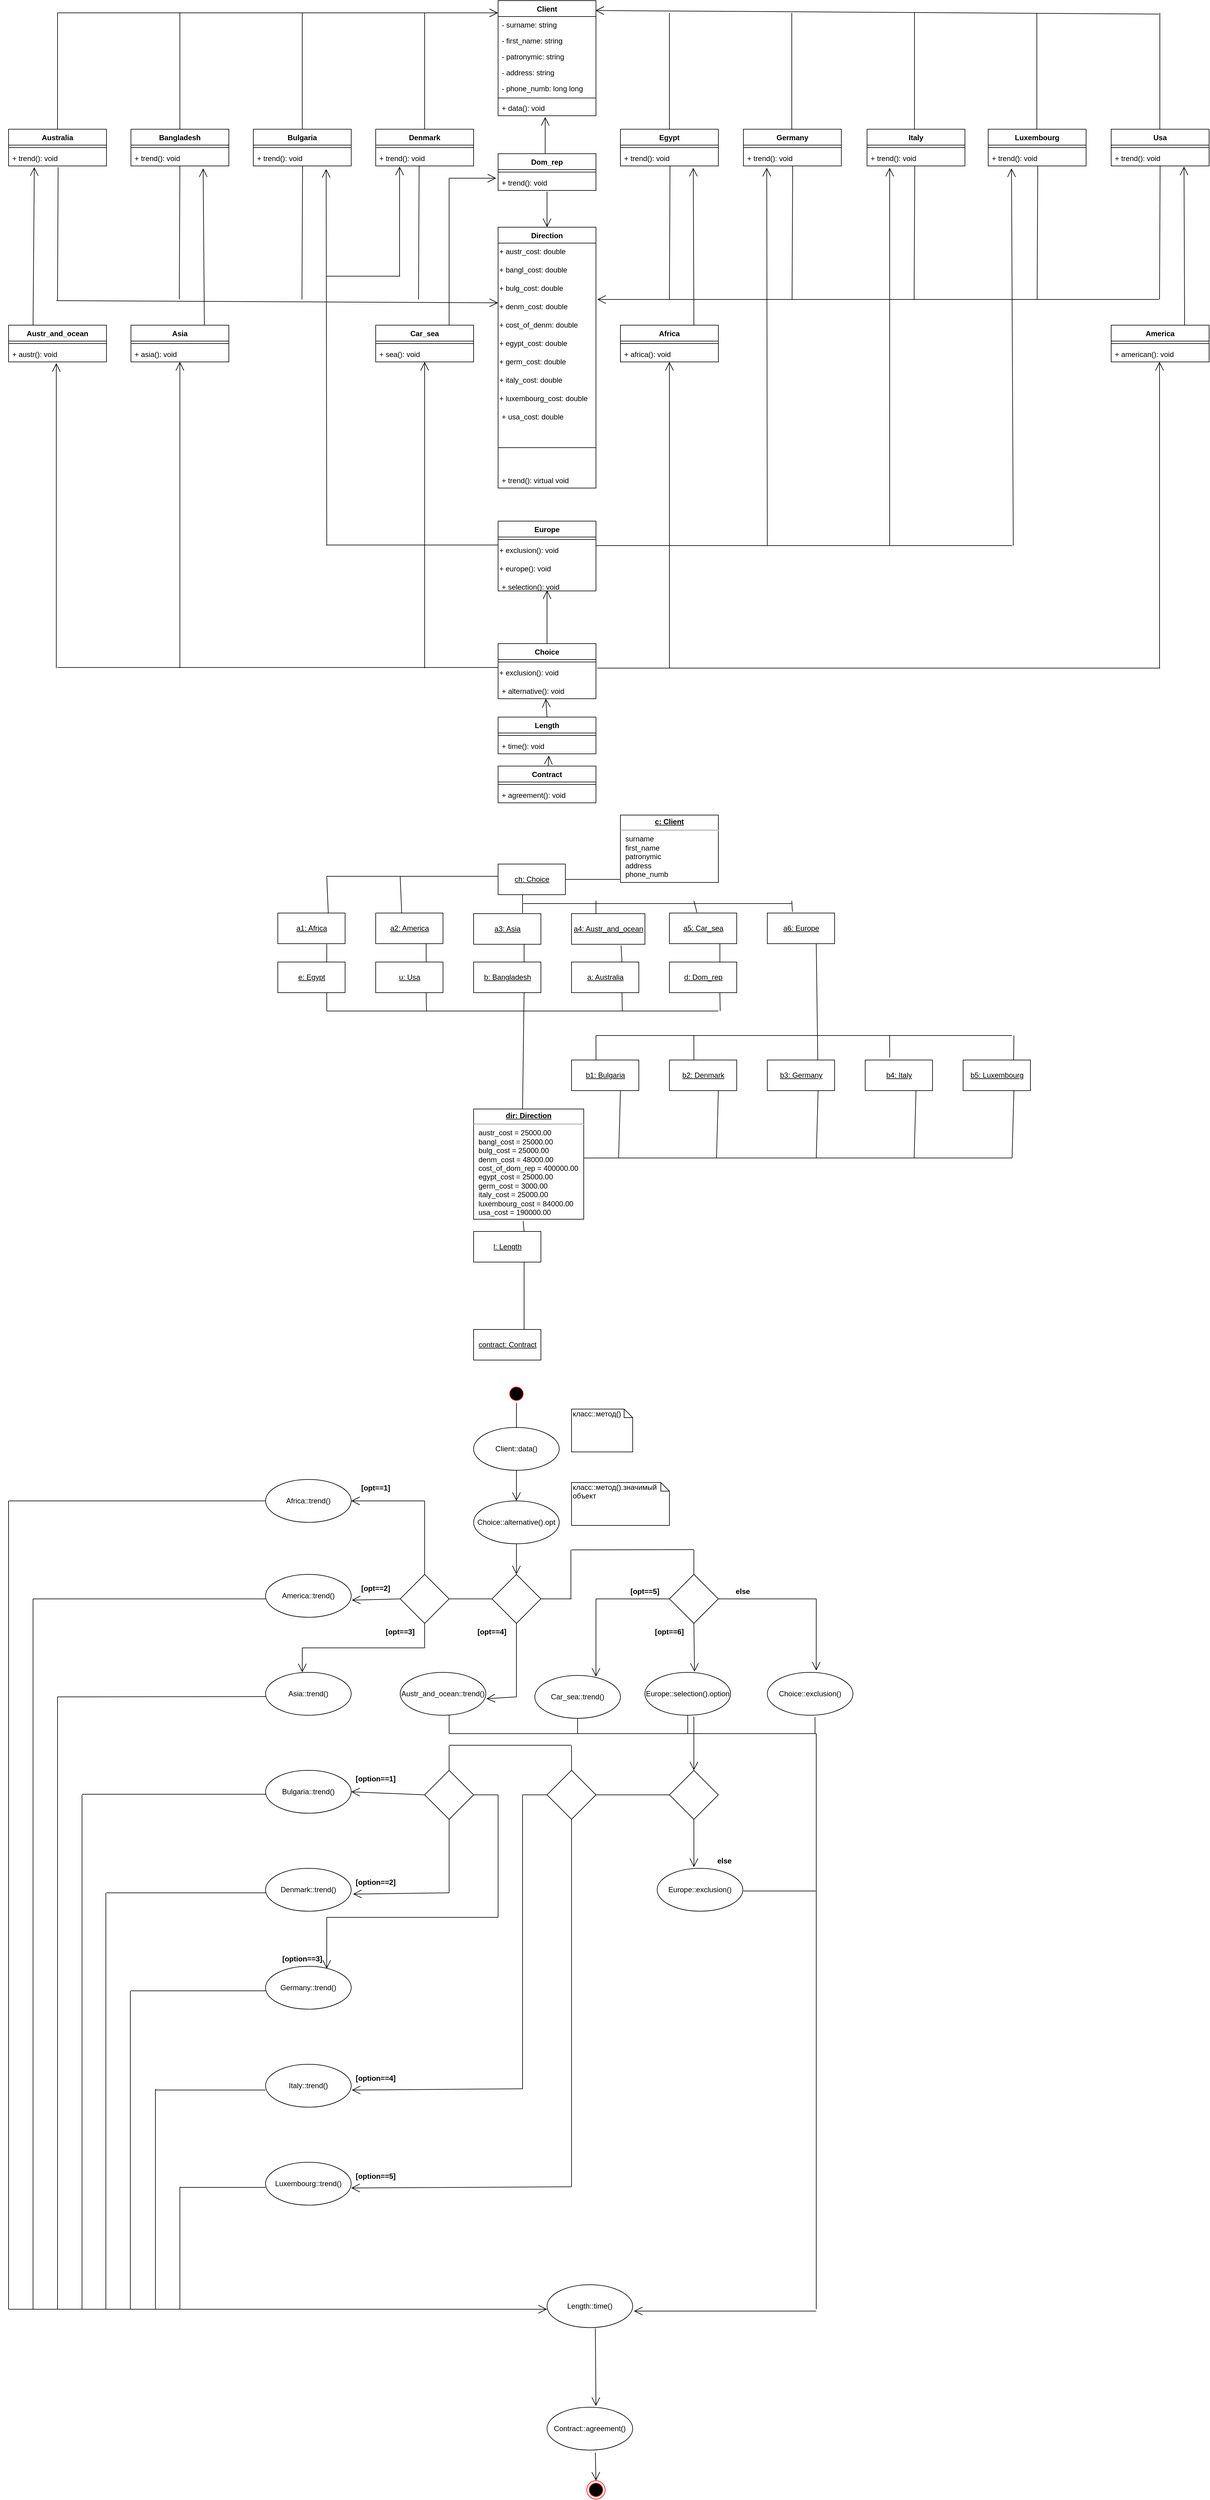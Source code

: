 <mxfile version="12.1.3" type="device" pages="1"><diagram id="UTSSYcouHGojxhxNV14A" name="Page-1"><mxGraphModel dx="1360" dy="1967" grid="1" gridSize="10" guides="1" tooltips="1" connect="1" arrows="1" fold="1" page="1" pageScale="1" pageWidth="827" pageHeight="1169" math="0" shadow="0"><root><mxCell id="0"/><mxCell id="1" parent="0"/><mxCell id="FtTfmgQ7XHlKpxQ26Utt-1" value="Client" style="swimlane;fontStyle=1;align=center;verticalAlign=top;childLayout=stackLayout;horizontal=1;startSize=26;horizontalStack=0;resizeParent=1;resizeParentMax=0;resizeLast=0;collapsible=1;marginBottom=0;" parent="1" vertex="1"><mxGeometry x="840" y="-90" width="160" height="188" as="geometry"/></mxCell><mxCell id="FtTfmgQ7XHlKpxQ26Utt-2" value="- surname: string" style="text;strokeColor=none;fillColor=none;align=left;verticalAlign=top;spacingLeft=4;spacingRight=4;overflow=hidden;rotatable=0;points=[[0,0.5],[1,0.5]];portConstraint=eastwest;" parent="FtTfmgQ7XHlKpxQ26Utt-1" vertex="1"><mxGeometry y="26" width="160" height="26" as="geometry"/></mxCell><mxCell id="FtTfmgQ7XHlKpxQ26Utt-67" value="- first_name: string" style="text;strokeColor=none;fillColor=none;align=left;verticalAlign=top;spacingLeft=4;spacingRight=4;overflow=hidden;rotatable=0;points=[[0,0.5],[1,0.5]];portConstraint=eastwest;" parent="FtTfmgQ7XHlKpxQ26Utt-1" vertex="1"><mxGeometry y="52" width="160" height="26" as="geometry"/></mxCell><mxCell id="FtTfmgQ7XHlKpxQ26Utt-68" value="- patronymic: string" style="text;strokeColor=none;fillColor=none;align=left;verticalAlign=top;spacingLeft=4;spacingRight=4;overflow=hidden;rotatable=0;points=[[0,0.5],[1,0.5]];portConstraint=eastwest;" parent="FtTfmgQ7XHlKpxQ26Utt-1" vertex="1"><mxGeometry y="78" width="160" height="26" as="geometry"/></mxCell><mxCell id="FtTfmgQ7XHlKpxQ26Utt-69" value="- address: string" style="text;strokeColor=none;fillColor=none;align=left;verticalAlign=top;spacingLeft=4;spacingRight=4;overflow=hidden;rotatable=0;points=[[0,0.5],[1,0.5]];portConstraint=eastwest;" parent="FtTfmgQ7XHlKpxQ26Utt-1" vertex="1"><mxGeometry y="104" width="160" height="26" as="geometry"/></mxCell><mxCell id="FtTfmgQ7XHlKpxQ26Utt-70" value="- phone_numb: long long" style="text;strokeColor=none;fillColor=none;align=left;verticalAlign=top;spacingLeft=4;spacingRight=4;overflow=hidden;rotatable=0;points=[[0,0.5],[1,0.5]];portConstraint=eastwest;" parent="FtTfmgQ7XHlKpxQ26Utt-1" vertex="1"><mxGeometry y="130" width="160" height="26" as="geometry"/></mxCell><mxCell id="FtTfmgQ7XHlKpxQ26Utt-3" value="" style="line;strokeWidth=1;fillColor=none;align=left;verticalAlign=middle;spacingTop=-1;spacingLeft=3;spacingRight=3;rotatable=0;labelPosition=right;points=[];portConstraint=eastwest;" parent="FtTfmgQ7XHlKpxQ26Utt-1" vertex="1"><mxGeometry y="156" width="160" height="6" as="geometry"/></mxCell><mxCell id="FtTfmgQ7XHlKpxQ26Utt-4" value="+ data(): void" style="text;strokeColor=none;fillColor=none;align=left;verticalAlign=top;spacingLeft=4;spacingRight=4;overflow=hidden;rotatable=0;points=[[0,0.5],[1,0.5]];portConstraint=eastwest;" parent="FtTfmgQ7XHlKpxQ26Utt-1" vertex="1"><mxGeometry y="162" width="160" height="26" as="geometry"/></mxCell><mxCell id="FtTfmgQ7XHlKpxQ26Utt-5" value="Australia" style="swimlane;fontStyle=1;align=center;verticalAlign=top;childLayout=stackLayout;horizontal=1;startSize=26;horizontalStack=0;resizeParent=1;resizeParentMax=0;resizeLast=0;collapsible=1;marginBottom=0;" parent="1" vertex="1"><mxGeometry x="40" y="120" width="160" height="60" as="geometry"/></mxCell><mxCell id="FtTfmgQ7XHlKpxQ26Utt-7" value="" style="line;strokeWidth=1;fillColor=none;align=left;verticalAlign=middle;spacingTop=-1;spacingLeft=3;spacingRight=3;rotatable=0;labelPosition=right;points=[];portConstraint=eastwest;" parent="FtTfmgQ7XHlKpxQ26Utt-5" vertex="1"><mxGeometry y="26" width="160" height="8" as="geometry"/></mxCell><mxCell id="FtTfmgQ7XHlKpxQ26Utt-8" value="+ trend(): void" style="text;strokeColor=none;fillColor=none;align=left;verticalAlign=top;spacingLeft=4;spacingRight=4;overflow=hidden;rotatable=0;points=[[0,0.5],[1,0.5]];portConstraint=eastwest;" parent="FtTfmgQ7XHlKpxQ26Utt-5" vertex="1"><mxGeometry y="34" width="160" height="26" as="geometry"/></mxCell><mxCell id="FtTfmgQ7XHlKpxQ26Utt-9" value="Bangladesh" style="swimlane;fontStyle=1;align=center;verticalAlign=top;childLayout=stackLayout;horizontal=1;startSize=26;horizontalStack=0;resizeParent=1;resizeParentMax=0;resizeLast=0;collapsible=1;marginBottom=0;" parent="1" vertex="1"><mxGeometry x="240" y="120" width="160" height="60" as="geometry"/></mxCell><mxCell id="FtTfmgQ7XHlKpxQ26Utt-11" value="" style="line;strokeWidth=1;fillColor=none;align=left;verticalAlign=middle;spacingTop=-1;spacingLeft=3;spacingRight=3;rotatable=0;labelPosition=right;points=[];portConstraint=eastwest;" parent="FtTfmgQ7XHlKpxQ26Utt-9" vertex="1"><mxGeometry y="26" width="160" height="8" as="geometry"/></mxCell><mxCell id="FtTfmgQ7XHlKpxQ26Utt-12" value="+ trend(): void" style="text;strokeColor=none;fillColor=none;align=left;verticalAlign=top;spacingLeft=4;spacingRight=4;overflow=hidden;rotatable=0;points=[[0,0.5],[1,0.5]];portConstraint=eastwest;" parent="FtTfmgQ7XHlKpxQ26Utt-9" vertex="1"><mxGeometry y="34" width="160" height="26" as="geometry"/></mxCell><mxCell id="FtTfmgQ7XHlKpxQ26Utt-13" value="Bulgaria" style="swimlane;fontStyle=1;align=center;verticalAlign=top;childLayout=stackLayout;horizontal=1;startSize=26;horizontalStack=0;resizeParent=1;resizeParentMax=0;resizeLast=0;collapsible=1;marginBottom=0;" parent="1" vertex="1"><mxGeometry x="440" y="120" width="160" height="60" as="geometry"/></mxCell><mxCell id="FtTfmgQ7XHlKpxQ26Utt-15" value="" style="line;strokeWidth=1;fillColor=none;align=left;verticalAlign=middle;spacingTop=-1;spacingLeft=3;spacingRight=3;rotatable=0;labelPosition=right;points=[];portConstraint=eastwest;" parent="FtTfmgQ7XHlKpxQ26Utt-13" vertex="1"><mxGeometry y="26" width="160" height="8" as="geometry"/></mxCell><mxCell id="FtTfmgQ7XHlKpxQ26Utt-16" value="+ trend(): void" style="text;strokeColor=none;fillColor=none;align=left;verticalAlign=top;spacingLeft=4;spacingRight=4;overflow=hidden;rotatable=0;points=[[0,0.5],[1,0.5]];portConstraint=eastwest;" parent="FtTfmgQ7XHlKpxQ26Utt-13" vertex="1"><mxGeometry y="34" width="160" height="26" as="geometry"/></mxCell><mxCell id="FtTfmgQ7XHlKpxQ26Utt-17" value="Denmark" style="swimlane;fontStyle=1;align=center;verticalAlign=top;childLayout=stackLayout;horizontal=1;startSize=26;horizontalStack=0;resizeParent=1;resizeParentMax=0;resizeLast=0;collapsible=1;marginBottom=0;" parent="1" vertex="1"><mxGeometry x="640" y="120" width="160" height="60" as="geometry"/></mxCell><mxCell id="FtTfmgQ7XHlKpxQ26Utt-19" value="" style="line;strokeWidth=1;fillColor=none;align=left;verticalAlign=middle;spacingTop=-1;spacingLeft=3;spacingRight=3;rotatable=0;labelPosition=right;points=[];portConstraint=eastwest;" parent="FtTfmgQ7XHlKpxQ26Utt-17" vertex="1"><mxGeometry y="26" width="160" height="8" as="geometry"/></mxCell><mxCell id="FtTfmgQ7XHlKpxQ26Utt-20" value="+ trend(): void" style="text;strokeColor=none;fillColor=none;align=left;verticalAlign=top;spacingLeft=4;spacingRight=4;overflow=hidden;rotatable=0;points=[[0,0.5],[1,0.5]];portConstraint=eastwest;" parent="FtTfmgQ7XHlKpxQ26Utt-17" vertex="1"><mxGeometry y="34" width="160" height="26" as="geometry"/></mxCell><mxCell id="FtTfmgQ7XHlKpxQ26Utt-21" value="Dom_rep" style="swimlane;fontStyle=1;align=center;verticalAlign=top;childLayout=stackLayout;horizontal=1;startSize=26;horizontalStack=0;resizeParent=1;resizeParentMax=0;resizeLast=0;collapsible=1;marginBottom=0;" parent="1" vertex="1"><mxGeometry x="840" y="160" width="160" height="60" as="geometry"/></mxCell><mxCell id="FtTfmgQ7XHlKpxQ26Utt-23" value="" style="line;strokeWidth=1;fillColor=none;align=left;verticalAlign=middle;spacingTop=-1;spacingLeft=3;spacingRight=3;rotatable=0;labelPosition=right;points=[];portConstraint=eastwest;" parent="FtTfmgQ7XHlKpxQ26Utt-21" vertex="1"><mxGeometry y="26" width="160" height="8" as="geometry"/></mxCell><mxCell id="FtTfmgQ7XHlKpxQ26Utt-24" value="+ trend(): void" style="text;strokeColor=none;fillColor=none;align=left;verticalAlign=top;spacingLeft=4;spacingRight=4;overflow=hidden;rotatable=0;points=[[0,0.5],[1,0.5]];portConstraint=eastwest;" parent="FtTfmgQ7XHlKpxQ26Utt-21" vertex="1"><mxGeometry y="34" width="160" height="26" as="geometry"/></mxCell><mxCell id="FtTfmgQ7XHlKpxQ26Utt-25" value="Egypt" style="swimlane;fontStyle=1;align=center;verticalAlign=top;childLayout=stackLayout;horizontal=1;startSize=26;horizontalStack=0;resizeParent=1;resizeParentMax=0;resizeLast=0;collapsible=1;marginBottom=0;" parent="1" vertex="1"><mxGeometry x="1040" y="120" width="160" height="60" as="geometry"/></mxCell><mxCell id="FtTfmgQ7XHlKpxQ26Utt-27" value="" style="line;strokeWidth=1;fillColor=none;align=left;verticalAlign=middle;spacingTop=-1;spacingLeft=3;spacingRight=3;rotatable=0;labelPosition=right;points=[];portConstraint=eastwest;" parent="FtTfmgQ7XHlKpxQ26Utt-25" vertex="1"><mxGeometry y="26" width="160" height="8" as="geometry"/></mxCell><mxCell id="FtTfmgQ7XHlKpxQ26Utt-28" value="+ trend(): void" style="text;strokeColor=none;fillColor=none;align=left;verticalAlign=top;spacingLeft=4;spacingRight=4;overflow=hidden;rotatable=0;points=[[0,0.5],[1,0.5]];portConstraint=eastwest;" parent="FtTfmgQ7XHlKpxQ26Utt-25" vertex="1"><mxGeometry y="34" width="160" height="26" as="geometry"/></mxCell><mxCell id="FtTfmgQ7XHlKpxQ26Utt-29" value="Germany" style="swimlane;fontStyle=1;align=center;verticalAlign=top;childLayout=stackLayout;horizontal=1;startSize=26;horizontalStack=0;resizeParent=1;resizeParentMax=0;resizeLast=0;collapsible=1;marginBottom=0;" parent="1" vertex="1"><mxGeometry x="1241" y="120" width="160" height="60" as="geometry"/></mxCell><mxCell id="FtTfmgQ7XHlKpxQ26Utt-31" value="" style="line;strokeWidth=1;fillColor=none;align=left;verticalAlign=middle;spacingTop=-1;spacingLeft=3;spacingRight=3;rotatable=0;labelPosition=right;points=[];portConstraint=eastwest;" parent="FtTfmgQ7XHlKpxQ26Utt-29" vertex="1"><mxGeometry y="26" width="160" height="8" as="geometry"/></mxCell><mxCell id="FtTfmgQ7XHlKpxQ26Utt-32" value="+ trend(): void" style="text;strokeColor=none;fillColor=none;align=left;verticalAlign=top;spacingLeft=4;spacingRight=4;overflow=hidden;rotatable=0;points=[[0,0.5],[1,0.5]];portConstraint=eastwest;" parent="FtTfmgQ7XHlKpxQ26Utt-29" vertex="1"><mxGeometry y="34" width="160" height="26" as="geometry"/></mxCell><mxCell id="FtTfmgQ7XHlKpxQ26Utt-33" value="Italy" style="swimlane;fontStyle=1;align=center;verticalAlign=top;childLayout=stackLayout;horizontal=1;startSize=26;horizontalStack=0;resizeParent=1;resizeParentMax=0;resizeLast=0;collapsible=1;marginBottom=0;" parent="1" vertex="1"><mxGeometry x="1443" y="120" width="160" height="60" as="geometry"/></mxCell><mxCell id="FtTfmgQ7XHlKpxQ26Utt-35" value="" style="line;strokeWidth=1;fillColor=none;align=left;verticalAlign=middle;spacingTop=-1;spacingLeft=3;spacingRight=3;rotatable=0;labelPosition=right;points=[];portConstraint=eastwest;" parent="FtTfmgQ7XHlKpxQ26Utt-33" vertex="1"><mxGeometry y="26" width="160" height="8" as="geometry"/></mxCell><mxCell id="FtTfmgQ7XHlKpxQ26Utt-36" value="+ trend(): void" style="text;strokeColor=none;fillColor=none;align=left;verticalAlign=top;spacingLeft=4;spacingRight=4;overflow=hidden;rotatable=0;points=[[0,0.5],[1,0.5]];portConstraint=eastwest;" parent="FtTfmgQ7XHlKpxQ26Utt-33" vertex="1"><mxGeometry y="34" width="160" height="26" as="geometry"/></mxCell><mxCell id="FtTfmgQ7XHlKpxQ26Utt-37" value="Luxembourg" style="swimlane;fontStyle=1;align=center;verticalAlign=top;childLayout=stackLayout;horizontal=1;startSize=26;horizontalStack=0;resizeParent=1;resizeParentMax=0;resizeLast=0;collapsible=1;marginBottom=0;" parent="1" vertex="1"><mxGeometry x="1641" y="120" width="160" height="60" as="geometry"/></mxCell><mxCell id="FtTfmgQ7XHlKpxQ26Utt-39" value="" style="line;strokeWidth=1;fillColor=none;align=left;verticalAlign=middle;spacingTop=-1;spacingLeft=3;spacingRight=3;rotatable=0;labelPosition=right;points=[];portConstraint=eastwest;" parent="FtTfmgQ7XHlKpxQ26Utt-37" vertex="1"><mxGeometry y="26" width="160" height="8" as="geometry"/></mxCell><mxCell id="FtTfmgQ7XHlKpxQ26Utt-40" value="+ trend(): void" style="text;strokeColor=none;fillColor=none;align=left;verticalAlign=top;spacingLeft=4;spacingRight=4;overflow=hidden;rotatable=0;points=[[0,0.5],[1,0.5]];portConstraint=eastwest;" parent="FtTfmgQ7XHlKpxQ26Utt-37" vertex="1"><mxGeometry y="34" width="160" height="26" as="geometry"/></mxCell><mxCell id="FtTfmgQ7XHlKpxQ26Utt-41" value="Usa" style="swimlane;fontStyle=1;align=center;verticalAlign=top;childLayout=stackLayout;horizontal=1;startSize=26;horizontalStack=0;resizeParent=1;resizeParentMax=0;resizeLast=0;collapsible=1;marginBottom=0;" parent="1" vertex="1"><mxGeometry x="1842" y="120" width="160" height="60" as="geometry"/></mxCell><mxCell id="FtTfmgQ7XHlKpxQ26Utt-43" value="" style="line;strokeWidth=1;fillColor=none;align=left;verticalAlign=middle;spacingTop=-1;spacingLeft=3;spacingRight=3;rotatable=0;labelPosition=right;points=[];portConstraint=eastwest;" parent="FtTfmgQ7XHlKpxQ26Utt-41" vertex="1"><mxGeometry y="26" width="160" height="8" as="geometry"/></mxCell><mxCell id="FtTfmgQ7XHlKpxQ26Utt-44" value="+ trend(): void" style="text;strokeColor=none;fillColor=none;align=left;verticalAlign=top;spacingLeft=4;spacingRight=4;overflow=hidden;rotatable=0;points=[[0,0.5],[1,0.5]];portConstraint=eastwest;" parent="FtTfmgQ7XHlKpxQ26Utt-41" vertex="1"><mxGeometry y="34" width="160" height="26" as="geometry"/></mxCell><mxCell id="FtTfmgQ7XHlKpxQ26Utt-49" value="" style="endArrow=open;endFill=1;endSize=12;html=1;" parent="1" edge="1"><mxGeometry width="160" relative="1" as="geometry"><mxPoint x="120" y="-70" as="sourcePoint"/><mxPoint x="840" y="-70" as="targetPoint"/></mxGeometry></mxCell><mxCell id="FtTfmgQ7XHlKpxQ26Utt-54" value="" style="endArrow=none;html=1;" parent="1" source="FtTfmgQ7XHlKpxQ26Utt-5" edge="1"><mxGeometry width="50" height="50" relative="1" as="geometry"><mxPoint x="40" y="280" as="sourcePoint"/><mxPoint x="120" y="-70" as="targetPoint"/></mxGeometry></mxCell><mxCell id="FtTfmgQ7XHlKpxQ26Utt-55" value="" style="endArrow=none;html=1;exitX=0.5;exitY=0;exitDx=0;exitDy=0;" parent="1" source="FtTfmgQ7XHlKpxQ26Utt-9" edge="1"><mxGeometry width="50" height="50" relative="1" as="geometry"><mxPoint x="40" y="280" as="sourcePoint"/><mxPoint x="320" y="-70" as="targetPoint"/></mxGeometry></mxCell><mxCell id="FtTfmgQ7XHlKpxQ26Utt-56" value="" style="endArrow=none;html=1;exitX=0.5;exitY=0;exitDx=0;exitDy=0;" parent="1" source="FtTfmgQ7XHlKpxQ26Utt-13" edge="1"><mxGeometry width="50" height="50" relative="1" as="geometry"><mxPoint x="40" y="280" as="sourcePoint"/><mxPoint x="520" y="-70" as="targetPoint"/></mxGeometry></mxCell><mxCell id="FtTfmgQ7XHlKpxQ26Utt-57" value="" style="endArrow=none;html=1;exitX=0.5;exitY=0;exitDx=0;exitDy=0;" parent="1" source="FtTfmgQ7XHlKpxQ26Utt-17" edge="1"><mxGeometry width="50" height="50" relative="1" as="geometry"><mxPoint x="40" y="280" as="sourcePoint"/><mxPoint x="720" y="-70" as="targetPoint"/></mxGeometry></mxCell><mxCell id="FtTfmgQ7XHlKpxQ26Utt-60" value="" style="endArrow=open;endFill=1;endSize=12;html=1;entryX=0.994;entryY=0.086;entryDx=0;entryDy=0;entryPerimeter=0;" parent="1" target="FtTfmgQ7XHlKpxQ26Utt-1" edge="1"><mxGeometry width="160" relative="1" as="geometry"><mxPoint x="1920" y="-68" as="sourcePoint"/><mxPoint x="960" y="230" as="targetPoint"/></mxGeometry></mxCell><mxCell id="FtTfmgQ7XHlKpxQ26Utt-61" value="" style="endArrow=none;html=1;exitX=0.5;exitY=0;exitDx=0;exitDy=0;" parent="1" source="FtTfmgQ7XHlKpxQ26Utt-25" edge="1"><mxGeometry width="50" height="50" relative="1" as="geometry"><mxPoint x="1125" y="120" as="sourcePoint"/><mxPoint x="1120" y="-70" as="targetPoint"/></mxGeometry></mxCell><mxCell id="FtTfmgQ7XHlKpxQ26Utt-62" value="" style="endArrow=none;html=1;exitX=0.5;exitY=0;exitDx=0;exitDy=0;" parent="1" edge="1"><mxGeometry width="50" height="50" relative="1" as="geometry"><mxPoint x="1320" y="120" as="sourcePoint"/><mxPoint x="1320" y="-70" as="targetPoint"/></mxGeometry></mxCell><mxCell id="FtTfmgQ7XHlKpxQ26Utt-63" value="" style="endArrow=none;html=1;exitX=0.5;exitY=0;exitDx=0;exitDy=0;" parent="1" edge="1"><mxGeometry width="50" height="50" relative="1" as="geometry"><mxPoint x="1520.5" y="120" as="sourcePoint"/><mxPoint x="1520.5" y="-70" as="targetPoint"/></mxGeometry></mxCell><mxCell id="FtTfmgQ7XHlKpxQ26Utt-64" value="" style="endArrow=none;html=1;exitX=0.5;exitY=0;exitDx=0;exitDy=0;" parent="1" edge="1"><mxGeometry width="50" height="50" relative="1" as="geometry"><mxPoint x="1720.5" y="120" as="sourcePoint"/><mxPoint x="1720.5" y="-70" as="targetPoint"/></mxGeometry></mxCell><mxCell id="FtTfmgQ7XHlKpxQ26Utt-65" value="" style="endArrow=none;html=1;exitX=0.5;exitY=0;exitDx=0;exitDy=0;" parent="1" edge="1"><mxGeometry width="50" height="50" relative="1" as="geometry"><mxPoint x="1921.5" y="120" as="sourcePoint"/><mxPoint x="1921.5" y="-70" as="targetPoint"/></mxGeometry></mxCell><mxCell id="FtTfmgQ7XHlKpxQ26Utt-71" value="" style="endArrow=open;endFill=1;endSize=12;html=1;" parent="1" edge="1"><mxGeometry width="160" relative="1" as="geometry"><mxPoint x="917" y="160" as="sourcePoint"/><mxPoint x="917" y="100" as="targetPoint"/></mxGeometry></mxCell><mxCell id="FtTfmgQ7XHlKpxQ26Utt-73" value="Direction" style="swimlane;fontStyle=1;align=center;verticalAlign=top;childLayout=stackLayout;horizontal=1;startSize=26;horizontalStack=0;resizeParent=1;resizeParentMax=0;resizeLast=0;collapsible=1;marginBottom=0;" parent="1" vertex="1"><mxGeometry x="840" y="280" width="160" height="426" as="geometry"/></mxCell><mxCell id="FtTfmgQ7XHlKpxQ26Utt-78" value="+ austr_cost: double" style="text;html=1;" parent="FtTfmgQ7XHlKpxQ26Utt-73" vertex="1"><mxGeometry y="26" width="160" height="30" as="geometry"/></mxCell><mxCell id="FtTfmgQ7XHlKpxQ26Utt-79" value="+ bangl_cost: double" style="text;html=1;" parent="FtTfmgQ7XHlKpxQ26Utt-73" vertex="1"><mxGeometry y="56" width="160" height="30" as="geometry"/></mxCell><mxCell id="FtTfmgQ7XHlKpxQ26Utt-80" value="+ bulg_cost: double" style="text;html=1;" parent="FtTfmgQ7XHlKpxQ26Utt-73" vertex="1"><mxGeometry y="86" width="160" height="30" as="geometry"/></mxCell><mxCell id="FtTfmgQ7XHlKpxQ26Utt-81" value="+ denm_cost: double" style="text;html=1;" parent="FtTfmgQ7XHlKpxQ26Utt-73" vertex="1"><mxGeometry y="116" width="160" height="30" as="geometry"/></mxCell><mxCell id="FtTfmgQ7XHlKpxQ26Utt-82" value="+ cost_of_denm: double" style="text;html=1;" parent="FtTfmgQ7XHlKpxQ26Utt-73" vertex="1"><mxGeometry y="146" width="160" height="30" as="geometry"/></mxCell><mxCell id="FtTfmgQ7XHlKpxQ26Utt-83" value="+ egypt_cost: double" style="text;html=1;" parent="FtTfmgQ7XHlKpxQ26Utt-73" vertex="1"><mxGeometry y="176" width="160" height="30" as="geometry"/></mxCell><mxCell id="FtTfmgQ7XHlKpxQ26Utt-84" value="+ germ_cost: double" style="text;html=1;" parent="FtTfmgQ7XHlKpxQ26Utt-73" vertex="1"><mxGeometry y="206" width="160" height="30" as="geometry"/></mxCell><mxCell id="FtTfmgQ7XHlKpxQ26Utt-85" value="+ italy_cost: double" style="text;html=1;" parent="FtTfmgQ7XHlKpxQ26Utt-73" vertex="1"><mxGeometry y="236" width="160" height="30" as="geometry"/></mxCell><mxCell id="FtTfmgQ7XHlKpxQ26Utt-86" value="+ luxembourg_cost: double" style="text;html=1;" parent="FtTfmgQ7XHlKpxQ26Utt-73" vertex="1"><mxGeometry y="266" width="160" height="30" as="geometry"/></mxCell><mxCell id="FtTfmgQ7XHlKpxQ26Utt-74" value="+ usa_cost: double" style="text;strokeColor=none;fillColor=none;align=left;verticalAlign=top;spacingLeft=4;spacingRight=4;overflow=hidden;rotatable=0;points=[[0,0.5],[1,0.5]];portConstraint=eastwest;" parent="FtTfmgQ7XHlKpxQ26Utt-73" vertex="1"><mxGeometry y="296" width="160" height="24" as="geometry"/></mxCell><mxCell id="FtTfmgQ7XHlKpxQ26Utt-75" value="" style="line;strokeWidth=1;fillColor=none;align=left;verticalAlign=middle;spacingTop=-1;spacingLeft=3;spacingRight=3;rotatable=0;labelPosition=right;points=[];portConstraint=eastwest;" parent="FtTfmgQ7XHlKpxQ26Utt-73" vertex="1"><mxGeometry y="320" width="160" height="80" as="geometry"/></mxCell><mxCell id="FtTfmgQ7XHlKpxQ26Utt-101" value="+ trend(): virtual void" style="text;strokeColor=none;fillColor=none;align=left;verticalAlign=top;spacingLeft=4;spacingRight=4;overflow=hidden;rotatable=0;points=[[0,0.5],[1,0.5]];portConstraint=eastwest;" parent="FtTfmgQ7XHlKpxQ26Utt-73" vertex="1"><mxGeometry y="400" width="160" height="26" as="geometry"/></mxCell><mxCell id="FtTfmgQ7XHlKpxQ26Utt-88" value="" style="endArrow=open;endFill=1;endSize=12;html=1;entryX=0;entryY=0.25;entryDx=0;entryDy=0;" parent="1" target="FtTfmgQ7XHlKpxQ26Utt-81" edge="1"><mxGeometry width="160" relative="1" as="geometry"><mxPoint x="118" y="400" as="sourcePoint"/><mxPoint x="200" y="630" as="targetPoint"/></mxGeometry></mxCell><mxCell id="FtTfmgQ7XHlKpxQ26Utt-92" value="" style="endArrow=open;endFill=1;endSize=12;html=1;entryX=1.013;entryY=0.067;entryDx=0;entryDy=0;entryPerimeter=0;" parent="1" edge="1" target="FtTfmgQ7XHlKpxQ26Utt-81"><mxGeometry width="160" relative="1" as="geometry"><mxPoint x="1920" y="398" as="sourcePoint"/><mxPoint x="1119.58" y="180.002" as="targetPoint"/></mxGeometry></mxCell><mxCell id="FtTfmgQ7XHlKpxQ26Utt-100" value="" style="endArrow=open;endFill=1;endSize=12;html=1;exitX=0.5;exitY=1.077;exitDx=0;exitDy=0;exitPerimeter=0;entryX=0.5;entryY=0;entryDx=0;entryDy=0;" parent="1" source="FtTfmgQ7XHlKpxQ26Utt-24" target="FtTfmgQ7XHlKpxQ26Utt-73" edge="1"><mxGeometry width="160" relative="1" as="geometry"><mxPoint x="400" y="630" as="sourcePoint"/><mxPoint x="990" y="270" as="targetPoint"/></mxGeometry></mxCell><mxCell id="FtTfmgQ7XHlKpxQ26Utt-102" value="Africa" style="swimlane;fontStyle=1;align=center;verticalAlign=top;childLayout=stackLayout;horizontal=1;startSize=26;horizontalStack=0;resizeParent=1;resizeParentMax=0;resizeLast=0;collapsible=1;marginBottom=0;" parent="1" vertex="1"><mxGeometry x="1040" y="440" width="160" height="60" as="geometry"/></mxCell><mxCell id="FtTfmgQ7XHlKpxQ26Utt-104" value="" style="line;strokeWidth=1;fillColor=none;align=left;verticalAlign=middle;spacingTop=-1;spacingLeft=3;spacingRight=3;rotatable=0;labelPosition=right;points=[];portConstraint=eastwest;" parent="FtTfmgQ7XHlKpxQ26Utt-102" vertex="1"><mxGeometry y="26" width="160" height="8" as="geometry"/></mxCell><mxCell id="FtTfmgQ7XHlKpxQ26Utt-105" value="+ africa(): void" style="text;strokeColor=none;fillColor=none;align=left;verticalAlign=top;spacingLeft=4;spacingRight=4;overflow=hidden;rotatable=0;points=[[0,0.5],[1,0.5]];portConstraint=eastwest;" parent="FtTfmgQ7XHlKpxQ26Utt-102" vertex="1"><mxGeometry y="34" width="160" height="26" as="geometry"/></mxCell><mxCell id="FtTfmgQ7XHlKpxQ26Utt-106" value="" style="endArrow=open;endFill=1;endSize=12;html=1;exitX=0.75;exitY=0;exitDx=0;exitDy=0;entryX=0.744;entryY=1.115;entryDx=0;entryDy=0;entryPerimeter=0;" parent="1" source="FtTfmgQ7XHlKpxQ26Utt-102" target="FtTfmgQ7XHlKpxQ26Utt-28" edge="1"><mxGeometry width="160" relative="1" as="geometry"><mxPoint x="1161" y="420" as="sourcePoint"/><mxPoint x="1321" y="420" as="targetPoint"/></mxGeometry></mxCell><mxCell id="FtTfmgQ7XHlKpxQ26Utt-107" value="America" style="swimlane;fontStyle=1;align=center;verticalAlign=top;childLayout=stackLayout;horizontal=1;startSize=26;horizontalStack=0;resizeParent=1;resizeParentMax=0;resizeLast=0;collapsible=1;marginBottom=0;" parent="1" vertex="1"><mxGeometry x="1842" y="440" width="160" height="60" as="geometry"/></mxCell><mxCell id="FtTfmgQ7XHlKpxQ26Utt-109" value="" style="line;strokeWidth=1;fillColor=none;align=left;verticalAlign=middle;spacingTop=-1;spacingLeft=3;spacingRight=3;rotatable=0;labelPosition=right;points=[];portConstraint=eastwest;" parent="FtTfmgQ7XHlKpxQ26Utt-107" vertex="1"><mxGeometry y="26" width="160" height="8" as="geometry"/></mxCell><mxCell id="FtTfmgQ7XHlKpxQ26Utt-110" value="+ american(): void" style="text;strokeColor=none;fillColor=none;align=left;verticalAlign=top;spacingLeft=4;spacingRight=4;overflow=hidden;rotatable=0;points=[[0,0.5],[1,0.5]];portConstraint=eastwest;" parent="FtTfmgQ7XHlKpxQ26Utt-107" vertex="1"><mxGeometry y="34" width="160" height="26" as="geometry"/></mxCell><mxCell id="FtTfmgQ7XHlKpxQ26Utt-111" value="" style="endArrow=open;endFill=1;endSize=12;html=1;exitX=0.75;exitY=0;exitDx=0;exitDy=0;entryX=0.744;entryY=1.038;entryDx=0;entryDy=0;entryPerimeter=0;" parent="1" source="FtTfmgQ7XHlKpxQ26Utt-107" target="FtTfmgQ7XHlKpxQ26Utt-44" edge="1"><mxGeometry width="160" relative="1" as="geometry"><mxPoint x="1960" y="402" as="sourcePoint"/><mxPoint x="2120" y="402" as="targetPoint"/></mxGeometry></mxCell><mxCell id="FtTfmgQ7XHlKpxQ26Utt-112" value="Asia" style="swimlane;fontStyle=1;align=center;verticalAlign=top;childLayout=stackLayout;horizontal=1;startSize=26;horizontalStack=0;resizeParent=1;resizeParentMax=0;resizeLast=0;collapsible=1;marginBottom=0;" parent="1" vertex="1"><mxGeometry x="240" y="440" width="160" height="60" as="geometry"/></mxCell><mxCell id="FtTfmgQ7XHlKpxQ26Utt-114" value="" style="line;strokeWidth=1;fillColor=none;align=left;verticalAlign=middle;spacingTop=-1;spacingLeft=3;spacingRight=3;rotatable=0;labelPosition=right;points=[];portConstraint=eastwest;" parent="FtTfmgQ7XHlKpxQ26Utt-112" vertex="1"><mxGeometry y="26" width="160" height="8" as="geometry"/></mxCell><mxCell id="FtTfmgQ7XHlKpxQ26Utt-115" value="+ asia(): void" style="text;strokeColor=none;fillColor=none;align=left;verticalAlign=top;spacingLeft=4;spacingRight=4;overflow=hidden;rotatable=0;points=[[0,0.5],[1,0.5]];portConstraint=eastwest;" parent="FtTfmgQ7XHlKpxQ26Utt-112" vertex="1"><mxGeometry y="34" width="160" height="26" as="geometry"/></mxCell><mxCell id="FtTfmgQ7XHlKpxQ26Utt-116" value="" style="endArrow=open;endFill=1;endSize=12;html=1;exitX=0.75;exitY=0;exitDx=0;exitDy=0;" parent="1" source="FtTfmgQ7XHlKpxQ26Utt-112" edge="1"><mxGeometry width="160" relative="1" as="geometry"><mxPoint x="40" y="730" as="sourcePoint"/><mxPoint x="358" y="184" as="targetPoint"/></mxGeometry></mxCell><mxCell id="FtTfmgQ7XHlKpxQ26Utt-117" value="Austr_and_ocean" style="swimlane;fontStyle=1;align=center;verticalAlign=top;childLayout=stackLayout;horizontal=1;startSize=26;horizontalStack=0;resizeParent=1;resizeParentMax=0;resizeLast=0;collapsible=1;marginBottom=0;" parent="1" vertex="1"><mxGeometry x="40" y="440" width="160" height="60" as="geometry"/></mxCell><mxCell id="FtTfmgQ7XHlKpxQ26Utt-119" value="" style="line;strokeWidth=1;fillColor=none;align=left;verticalAlign=middle;spacingTop=-1;spacingLeft=3;spacingRight=3;rotatable=0;labelPosition=right;points=[];portConstraint=eastwest;" parent="FtTfmgQ7XHlKpxQ26Utt-117" vertex="1"><mxGeometry y="26" width="160" height="8" as="geometry"/></mxCell><mxCell id="FtTfmgQ7XHlKpxQ26Utt-120" value="+ austr(): void" style="text;strokeColor=none;fillColor=none;align=left;verticalAlign=top;spacingLeft=4;spacingRight=4;overflow=hidden;rotatable=0;points=[[0,0.5],[1,0.5]];portConstraint=eastwest;" parent="FtTfmgQ7XHlKpxQ26Utt-117" vertex="1"><mxGeometry y="34" width="160" height="26" as="geometry"/></mxCell><mxCell id="FtTfmgQ7XHlKpxQ26Utt-121" value="" style="endArrow=open;endFill=1;endSize=12;html=1;entryX=0.263;entryY=1.077;entryDx=0;entryDy=0;entryPerimeter=0;exitX=0.25;exitY=0;exitDx=0;exitDy=0;" parent="1" source="FtTfmgQ7XHlKpxQ26Utt-117" target="FtTfmgQ7XHlKpxQ26Utt-8" edge="1"><mxGeometry width="160" relative="1" as="geometry"><mxPoint x="40" y="730" as="sourcePoint"/><mxPoint x="200" y="730" as="targetPoint"/></mxGeometry></mxCell><mxCell id="FtTfmgQ7XHlKpxQ26Utt-122" value="Car_sea" style="swimlane;fontStyle=1;align=center;verticalAlign=top;childLayout=stackLayout;horizontal=1;startSize=26;horizontalStack=0;resizeParent=1;resizeParentMax=0;resizeLast=0;collapsible=1;marginBottom=0;" parent="1" vertex="1"><mxGeometry x="640" y="440" width="160" height="60" as="geometry"/></mxCell><mxCell id="FtTfmgQ7XHlKpxQ26Utt-124" value="" style="line;strokeWidth=1;fillColor=none;align=left;verticalAlign=middle;spacingTop=-1;spacingLeft=3;spacingRight=3;rotatable=0;labelPosition=right;points=[];portConstraint=eastwest;" parent="FtTfmgQ7XHlKpxQ26Utt-122" vertex="1"><mxGeometry y="26" width="160" height="8" as="geometry"/></mxCell><mxCell id="FtTfmgQ7XHlKpxQ26Utt-125" value="+ sea(): void" style="text;strokeColor=none;fillColor=none;align=left;verticalAlign=top;spacingLeft=4;spacingRight=4;overflow=hidden;rotatable=0;points=[[0,0.5],[1,0.5]];portConstraint=eastwest;" parent="FtTfmgQ7XHlKpxQ26Utt-122" vertex="1"><mxGeometry y="34" width="160" height="26" as="geometry"/></mxCell><mxCell id="FtTfmgQ7XHlKpxQ26Utt-126" value="" style="endArrow=none;html=1;exitX=0.75;exitY=0;exitDx=0;exitDy=0;" parent="1" source="FtTfmgQ7XHlKpxQ26Utt-122" edge="1"><mxGeometry width="50" height="50" relative="1" as="geometry"><mxPoint x="760" y="280" as="sourcePoint"/><mxPoint x="760" y="200" as="targetPoint"/></mxGeometry></mxCell><mxCell id="FtTfmgQ7XHlKpxQ26Utt-127" value="" style="endArrow=open;endFill=1;endSize=12;html=1;entryX=-0.019;entryY=0.231;entryDx=0;entryDy=0;entryPerimeter=0;" parent="1" target="FtTfmgQ7XHlKpxQ26Utt-24" edge="1"><mxGeometry width="160" relative="1" as="geometry"><mxPoint x="760" y="200" as="sourcePoint"/><mxPoint x="700" y="230" as="targetPoint"/></mxGeometry></mxCell><mxCell id="FtTfmgQ7XHlKpxQ26Utt-128" value="Europe" style="swimlane;fontStyle=1;align=center;verticalAlign=top;childLayout=stackLayout;horizontal=1;startSize=26;horizontalStack=0;resizeParent=1;resizeParentMax=0;resizeLast=0;collapsible=1;marginBottom=0;" parent="1" vertex="1"><mxGeometry x="840" y="760" width="160" height="114" as="geometry"/></mxCell><mxCell id="FtTfmgQ7XHlKpxQ26Utt-130" value="" style="line;strokeWidth=1;fillColor=none;align=left;verticalAlign=middle;spacingTop=-1;spacingLeft=3;spacingRight=3;rotatable=0;labelPosition=right;points=[];portConstraint=eastwest;" parent="FtTfmgQ7XHlKpxQ26Utt-128" vertex="1"><mxGeometry y="26" width="160" height="8" as="geometry"/></mxCell><mxCell id="FtTfmgQ7XHlKpxQ26Utt-156" value="+ exclusion(): void" style="text;html=1;" parent="FtTfmgQ7XHlKpxQ26Utt-128" vertex="1"><mxGeometry y="34" width="160" height="30" as="geometry"/></mxCell><mxCell id="FtTfmgQ7XHlKpxQ26Utt-157" value="+ europe(): void" style="text;html=1;" parent="FtTfmgQ7XHlKpxQ26Utt-128" vertex="1"><mxGeometry y="64" width="160" height="30" as="geometry"/></mxCell><mxCell id="FtTfmgQ7XHlKpxQ26Utt-131" value="+ selection(): void" style="text;strokeColor=none;fillColor=none;align=left;verticalAlign=top;spacingLeft=4;spacingRight=4;overflow=hidden;rotatable=0;points=[[0,0.5],[1,0.5]];portConstraint=eastwest;" parent="FtTfmgQ7XHlKpxQ26Utt-128" vertex="1"><mxGeometry y="94" width="160" height="20" as="geometry"/></mxCell><mxCell id="FtTfmgQ7XHlKpxQ26Utt-132" value="" style="endArrow=none;html=1;entryX=0;entryY=0.5;entryDx=0;entryDy=0;" parent="1" edge="1"><mxGeometry width="50" height="50" relative="1" as="geometry"><mxPoint x="560" y="799" as="sourcePoint"/><mxPoint x="840" y="799" as="targetPoint"/></mxGeometry></mxCell><mxCell id="FtTfmgQ7XHlKpxQ26Utt-133" value="" style="endArrow=open;endFill=1;endSize=12;html=1;entryX=0.744;entryY=1.192;entryDx=0;entryDy=0;entryPerimeter=0;" parent="1" target="FtTfmgQ7XHlKpxQ26Utt-16" edge="1"><mxGeometry width="160" relative="1" as="geometry"><mxPoint x="560" y="800" as="sourcePoint"/><mxPoint x="720" y="759.5" as="targetPoint"/></mxGeometry></mxCell><mxCell id="FtTfmgQ7XHlKpxQ26Utt-134" value="" style="endArrow=none;html=1;" parent="1" edge="1"><mxGeometry width="50" height="50" relative="1" as="geometry"><mxPoint x="1000" y="800" as="sourcePoint"/><mxPoint x="1280" y="800" as="targetPoint"/></mxGeometry></mxCell><mxCell id="FtTfmgQ7XHlKpxQ26Utt-135" value="" style="endArrow=open;endFill=1;endSize=12;html=1;entryX=0.238;entryY=1.115;entryDx=0;entryDy=0;entryPerimeter=0;" parent="1" target="FtTfmgQ7XHlKpxQ26Utt-32" edge="1"><mxGeometry width="160" relative="1" as="geometry"><mxPoint x="1280" y="800" as="sourcePoint"/><mxPoint x="1330" y="690" as="targetPoint"/></mxGeometry></mxCell><mxCell id="FtTfmgQ7XHlKpxQ26Utt-136" value="" style="endArrow=none;html=1;" parent="1" edge="1"><mxGeometry width="50" height="50" relative="1" as="geometry"><mxPoint x="1280" y="800" as="sourcePoint"/><mxPoint x="1480" y="800" as="targetPoint"/></mxGeometry></mxCell><mxCell id="FtTfmgQ7XHlKpxQ26Utt-137" value="" style="endArrow=open;endFill=1;endSize=12;html=1;entryX=0.231;entryY=1.115;entryDx=0;entryDy=0;entryPerimeter=0;" parent="1" target="FtTfmgQ7XHlKpxQ26Utt-36" edge="1"><mxGeometry width="160" relative="1" as="geometry"><mxPoint x="1480" y="800" as="sourcePoint"/><mxPoint x="1510" y="650" as="targetPoint"/></mxGeometry></mxCell><mxCell id="FtTfmgQ7XHlKpxQ26Utt-138" value="" style="endArrow=none;html=1;" parent="1" edge="1"><mxGeometry width="50" height="50" relative="1" as="geometry"><mxPoint x="1480" y="800" as="sourcePoint"/><mxPoint x="1680" y="800" as="targetPoint"/></mxGeometry></mxCell><mxCell id="FtTfmgQ7XHlKpxQ26Utt-139" value="" style="endArrow=open;endFill=1;endSize=12;html=1;entryX=0.238;entryY=1.154;entryDx=0;entryDy=0;entryPerimeter=0;" parent="1" target="FtTfmgQ7XHlKpxQ26Utt-40" edge="1"><mxGeometry width="160" relative="1" as="geometry"><mxPoint x="1682" y="800" as="sourcePoint"/><mxPoint x="1842" y="790" as="targetPoint"/></mxGeometry></mxCell><mxCell id="FtTfmgQ7XHlKpxQ26Utt-142" value="" style="endArrow=open;endFill=1;endSize=12;html=1;entryX=0.244;entryY=1.038;entryDx=0;entryDy=0;entryPerimeter=0;" parent="1" target="FtTfmgQ7XHlKpxQ26Utt-20" edge="1"><mxGeometry width="160" relative="1" as="geometry"><mxPoint x="679" y="360" as="sourcePoint"/><mxPoint x="690" y="300" as="targetPoint"/></mxGeometry></mxCell><mxCell id="FtTfmgQ7XHlKpxQ26Utt-143" value="" style="endArrow=none;html=1;" parent="1" edge="1"><mxGeometry width="50" height="50" relative="1" as="geometry"><mxPoint x="560" y="360" as="sourcePoint"/><mxPoint x="680" y="360" as="targetPoint"/></mxGeometry></mxCell><mxCell id="FtTfmgQ7XHlKpxQ26Utt-144" value="Choice" style="swimlane;fontStyle=1;align=center;verticalAlign=top;childLayout=stackLayout;horizontal=1;startSize=26;horizontalStack=0;resizeParent=1;resizeParentMax=0;resizeLast=0;collapsible=1;marginBottom=0;" parent="1" vertex="1"><mxGeometry x="840" y="960" width="160" height="90" as="geometry"/></mxCell><mxCell id="FtTfmgQ7XHlKpxQ26Utt-146" value="" style="line;strokeWidth=1;fillColor=none;align=left;verticalAlign=middle;spacingTop=-1;spacingLeft=3;spacingRight=3;rotatable=0;labelPosition=right;points=[];portConstraint=eastwest;" parent="FtTfmgQ7XHlKpxQ26Utt-144" vertex="1"><mxGeometry y="26" width="160" height="8" as="geometry"/></mxCell><mxCell id="FtTfmgQ7XHlKpxQ26Utt-159" value="+ exclusion(): void" style="text;html=1;" parent="FtTfmgQ7XHlKpxQ26Utt-144" vertex="1"><mxGeometry y="34" width="160" height="30" as="geometry"/></mxCell><mxCell id="FtTfmgQ7XHlKpxQ26Utt-147" value="+ alternative(): void" style="text;strokeColor=none;fillColor=none;align=left;verticalAlign=top;spacingLeft=4;spacingRight=4;overflow=hidden;rotatable=0;points=[[0,0.5],[1,0.5]];portConstraint=eastwest;" parent="FtTfmgQ7XHlKpxQ26Utt-144" vertex="1"><mxGeometry y="64" width="160" height="26" as="geometry"/></mxCell><mxCell id="FtTfmgQ7XHlKpxQ26Utt-148" value="" style="endArrow=none;html=1;entryX=0;entryY=0.5;entryDx=0;entryDy=0;" parent="1" edge="1"><mxGeometry width="50" height="50" relative="1" as="geometry"><mxPoint x="120" y="999" as="sourcePoint"/><mxPoint x="840" y="999" as="targetPoint"/></mxGeometry></mxCell><mxCell id="FtTfmgQ7XHlKpxQ26Utt-149" value="" style="endArrow=open;endFill=1;endSize=12;html=1;" parent="1" edge="1"><mxGeometry width="160" relative="1" as="geometry"><mxPoint x="118" y="1000" as="sourcePoint"/><mxPoint x="118" y="502" as="targetPoint"/></mxGeometry></mxCell><mxCell id="FtTfmgQ7XHlKpxQ26Utt-150" value="" style="endArrow=open;endFill=1;endSize=12;html=1;" parent="1" edge="1"><mxGeometry width="160" relative="1" as="geometry"><mxPoint x="320" y="1000" as="sourcePoint"/><mxPoint x="320" y="500" as="targetPoint"/></mxGeometry></mxCell><mxCell id="FtTfmgQ7XHlKpxQ26Utt-151" value="" style="endArrow=open;endFill=1;endSize=12;html=1;" parent="1" edge="1"><mxGeometry width="160" relative="1" as="geometry"><mxPoint x="720" y="1000" as="sourcePoint"/><mxPoint x="720" y="500" as="targetPoint"/></mxGeometry></mxCell><mxCell id="FtTfmgQ7XHlKpxQ26Utt-152" value="" style="endArrow=none;html=1;" parent="1" edge="1"><mxGeometry width="50" height="50" relative="1" as="geometry"><mxPoint x="1002" y="1000" as="sourcePoint"/><mxPoint x="1922" y="1000" as="targetPoint"/></mxGeometry></mxCell><mxCell id="FtTfmgQ7XHlKpxQ26Utt-153" value="" style="endArrow=open;endFill=1;endSize=12;html=1;" parent="1" edge="1"><mxGeometry width="160" relative="1" as="geometry"><mxPoint x="1120" y="1000" as="sourcePoint"/><mxPoint x="1120" y="500" as="targetPoint"/></mxGeometry></mxCell><mxCell id="FtTfmgQ7XHlKpxQ26Utt-154" value="" style="endArrow=open;endFill=1;endSize=12;html=1;" parent="1" edge="1"><mxGeometry width="160" relative="1" as="geometry"><mxPoint x="1921" y="1000" as="sourcePoint"/><mxPoint x="1921" y="500" as="targetPoint"/></mxGeometry></mxCell><mxCell id="FtTfmgQ7XHlKpxQ26Utt-158" value="" style="endArrow=open;endFill=1;endSize=12;html=1;exitX=0.5;exitY=0;exitDx=0;exitDy=0;entryX=0.5;entryY=0.95;entryDx=0;entryDy=0;entryPerimeter=0;" parent="1" source="FtTfmgQ7XHlKpxQ26Utt-144" target="FtTfmgQ7XHlKpxQ26Utt-131" edge="1"><mxGeometry width="160" relative="1" as="geometry"><mxPoint x="780" y="929.5" as="sourcePoint"/><mxPoint x="921" y="902" as="targetPoint"/></mxGeometry></mxCell><mxCell id="FtTfmgQ7XHlKpxQ26Utt-160" value="Length" style="swimlane;fontStyle=1;align=center;verticalAlign=top;childLayout=stackLayout;horizontal=1;startSize=26;horizontalStack=0;resizeParent=1;resizeParentMax=0;resizeLast=0;collapsible=1;marginBottom=0;" parent="1" vertex="1"><mxGeometry x="840" y="1080" width="160" height="60" as="geometry"/></mxCell><mxCell id="FtTfmgQ7XHlKpxQ26Utt-162" value="" style="line;strokeWidth=1;fillColor=none;align=left;verticalAlign=middle;spacingTop=-1;spacingLeft=3;spacingRight=3;rotatable=0;labelPosition=right;points=[];portConstraint=eastwest;" parent="FtTfmgQ7XHlKpxQ26Utt-160" vertex="1"><mxGeometry y="26" width="160" height="8" as="geometry"/></mxCell><mxCell id="FtTfmgQ7XHlKpxQ26Utt-163" value="+ time(): void" style="text;strokeColor=none;fillColor=none;align=left;verticalAlign=top;spacingLeft=4;spacingRight=4;overflow=hidden;rotatable=0;points=[[0,0.5],[1,0.5]];portConstraint=eastwest;" parent="FtTfmgQ7XHlKpxQ26Utt-160" vertex="1"><mxGeometry y="34" width="160" height="26" as="geometry"/></mxCell><mxCell id="FtTfmgQ7XHlKpxQ26Utt-164" value="" style="endArrow=open;endFill=1;endSize=12;html=1;exitX=0.5;exitY=0;exitDx=0;exitDy=0;" parent="1" source="FtTfmgQ7XHlKpxQ26Utt-160" edge="1"><mxGeometry width="160" relative="1" as="geometry"><mxPoint x="330" y="1160" as="sourcePoint"/><mxPoint x="918" y="1050" as="targetPoint"/></mxGeometry></mxCell><mxCell id="FtTfmgQ7XHlKpxQ26Utt-165" value="Contract" style="swimlane;fontStyle=1;align=center;verticalAlign=top;childLayout=stackLayout;horizontal=1;startSize=26;horizontalStack=0;resizeParent=1;resizeParentMax=0;resizeLast=0;collapsible=1;marginBottom=0;" parent="1" vertex="1"><mxGeometry x="840" y="1160" width="160" height="60" as="geometry"/></mxCell><mxCell id="FtTfmgQ7XHlKpxQ26Utt-167" value="" style="line;strokeWidth=1;fillColor=none;align=left;verticalAlign=middle;spacingTop=-1;spacingLeft=3;spacingRight=3;rotatable=0;labelPosition=right;points=[];portConstraint=eastwest;" parent="FtTfmgQ7XHlKpxQ26Utt-165" vertex="1"><mxGeometry y="26" width="160" height="8" as="geometry"/></mxCell><mxCell id="FtTfmgQ7XHlKpxQ26Utt-168" value="+ agreement(): void" style="text;strokeColor=none;fillColor=none;align=left;verticalAlign=top;spacingLeft=4;spacingRight=4;overflow=hidden;rotatable=0;points=[[0,0.5],[1,0.5]];portConstraint=eastwest;" parent="FtTfmgQ7XHlKpxQ26Utt-165" vertex="1"><mxGeometry y="34" width="160" height="26" as="geometry"/></mxCell><mxCell id="FtTfmgQ7XHlKpxQ26Utt-169" value="" style="endArrow=open;endFill=1;endSize=12;html=1;" parent="1" source="FtTfmgQ7XHlKpxQ26Utt-165" edge="1"><mxGeometry width="160" relative="1" as="geometry"><mxPoint x="330" y="1240" as="sourcePoint"/><mxPoint x="923" y="1143" as="targetPoint"/></mxGeometry></mxCell><mxCell id="FtTfmgQ7XHlKpxQ26Utt-171" value="&lt;u&gt;ch: Choice&lt;/u&gt;" style="html=1;" parent="1" vertex="1"><mxGeometry x="840" y="1320" width="110" height="50" as="geometry"/></mxCell><mxCell id="FtTfmgQ7XHlKpxQ26Utt-173" value="&lt;u&gt;a1: Africa&lt;/u&gt;" style="html=1;" parent="1" vertex="1"><mxGeometry x="480" y="1400" width="110" height="50" as="geometry"/></mxCell><mxCell id="FtTfmgQ7XHlKpxQ26Utt-174" value="&lt;u&gt;a2: America&lt;/u&gt;" style="html=1;" parent="1" vertex="1"><mxGeometry x="640" y="1400" width="110" height="50" as="geometry"/></mxCell><mxCell id="FtTfmgQ7XHlKpxQ26Utt-175" value="&lt;u&gt;a3: Asia&lt;/u&gt;" style="html=1;" parent="1" vertex="1"><mxGeometry x="800" y="1401" width="110" height="50" as="geometry"/></mxCell><mxCell id="FtTfmgQ7XHlKpxQ26Utt-176" value="&lt;u&gt;a4: Austr_and_ocean&lt;/u&gt;" style="html=1;" parent="1" vertex="1"><mxGeometry x="960" y="1401" width="120" height="50" as="geometry"/></mxCell><mxCell id="FtTfmgQ7XHlKpxQ26Utt-177" value="&lt;u&gt;a5: Car_sea&lt;/u&gt;" style="html=1;" parent="1" vertex="1"><mxGeometry x="1120" y="1400" width="110" height="50" as="geometry"/></mxCell><mxCell id="FtTfmgQ7XHlKpxQ26Utt-178" value="&lt;u&gt;a6: Europe&lt;/u&gt;" style="html=1;" parent="1" vertex="1"><mxGeometry x="1280" y="1400" width="110" height="50" as="geometry"/></mxCell><mxCell id="FtTfmgQ7XHlKpxQ26Utt-179" value="&lt;u&gt;e: Egypt&lt;/u&gt;" style="html=1;" parent="1" vertex="1"><mxGeometry x="480" y="1480" width="110" height="50" as="geometry"/></mxCell><mxCell id="FtTfmgQ7XHlKpxQ26Utt-180" value="&lt;u&gt;u: Usa&lt;/u&gt;" style="html=1;" parent="1" vertex="1"><mxGeometry x="640" y="1480" width="110" height="50" as="geometry"/></mxCell><mxCell id="FtTfmgQ7XHlKpxQ26Utt-181" value="&lt;u&gt;b: Bangladesh&lt;/u&gt;" style="html=1;" parent="1" vertex="1"><mxGeometry x="800" y="1480" width="110" height="50" as="geometry"/></mxCell><mxCell id="FtTfmgQ7XHlKpxQ26Utt-182" value="&lt;u&gt;a: Australia&lt;/u&gt;" style="html=1;" parent="1" vertex="1"><mxGeometry x="960" y="1480" width="110" height="50" as="geometry"/></mxCell><mxCell id="FtTfmgQ7XHlKpxQ26Utt-183" value="&lt;u&gt;d: Dom_rep&lt;/u&gt;" style="html=1;" parent="1" vertex="1"><mxGeometry x="1120" y="1480" width="110" height="50" as="geometry"/></mxCell><mxCell id="FtTfmgQ7XHlKpxQ26Utt-187" value="&lt;p style=&quot;margin: 0px ; margin-top: 4px ; text-align: center ; text-decoration: underline&quot;&gt;&lt;b&gt;c: Client&lt;/b&gt;&lt;/p&gt;&lt;hr&gt;&lt;p style=&quot;margin: 0px ; margin-left: 8px&quot;&gt;surname&lt;/p&gt;&lt;p style=&quot;margin: 0px ; margin-left: 8px&quot;&gt;first_name&lt;/p&gt;&lt;p style=&quot;margin: 0px ; margin-left: 8px&quot;&gt;patronymic&lt;/p&gt;&lt;p style=&quot;margin: 0px ; margin-left: 8px&quot;&gt;address&lt;/p&gt;&lt;p style=&quot;margin: 0px ; margin-left: 8px&quot;&gt;phone_numb&lt;/p&gt;" style="verticalAlign=top;align=left;overflow=fill;fontSize=12;fontFamily=Helvetica;html=1;" parent="1" vertex="1"><mxGeometry x="1040" y="1240" width="160" height="110" as="geometry"/></mxCell><mxCell id="FtTfmgQ7XHlKpxQ26Utt-188" value="&lt;u&gt;b1: Bulgaria&lt;/u&gt;" style="html=1;" parent="1" vertex="1"><mxGeometry x="960" y="1640" width="110" height="50" as="geometry"/></mxCell><mxCell id="FtTfmgQ7XHlKpxQ26Utt-189" value="&lt;u&gt;b2: Denmark&lt;/u&gt;" style="html=1;" parent="1" vertex="1"><mxGeometry x="1120" y="1640" width="110" height="50" as="geometry"/></mxCell><mxCell id="FtTfmgQ7XHlKpxQ26Utt-190" value="&lt;u&gt;b3: Germany&lt;/u&gt;" style="html=1;" parent="1" vertex="1"><mxGeometry x="1280" y="1640" width="110" height="50" as="geometry"/></mxCell><mxCell id="FtTfmgQ7XHlKpxQ26Utt-191" value="&lt;u&gt;b4: Italy&lt;/u&gt;" style="html=1;" parent="1" vertex="1"><mxGeometry x="1440" y="1640" width="110" height="50" as="geometry"/></mxCell><mxCell id="FtTfmgQ7XHlKpxQ26Utt-192" value="&lt;u&gt;b5: Luxembourg&lt;/u&gt;" style="html=1;" parent="1" vertex="1"><mxGeometry x="1600" y="1640" width="110" height="50" as="geometry"/></mxCell><mxCell id="FtTfmgQ7XHlKpxQ26Utt-194" value="&lt;u&gt;l: Length&lt;/u&gt;" style="html=1;" parent="1" vertex="1"><mxGeometry x="800" y="1920" width="110" height="50" as="geometry"/></mxCell><mxCell id="FtTfmgQ7XHlKpxQ26Utt-195" value="&lt;u&gt;contract: Contract&lt;/u&gt;" style="html=1;" parent="1" vertex="1"><mxGeometry x="800" y="2080" width="110" height="50" as="geometry"/></mxCell><mxCell id="FtTfmgQ7XHlKpxQ26Utt-196" value="&lt;p style=&quot;margin: 0px ; margin-top: 4px ; text-align: center ; text-decoration: underline&quot;&gt;&lt;b&gt;dir: Direction&lt;/b&gt;&lt;/p&gt;&lt;hr&gt;&lt;p style=&quot;margin: 0px ; margin-left: 8px&quot;&gt;austr_cost = 25000.00&lt;br&gt;&lt;/p&gt;&lt;p style=&quot;margin: 0px ; margin-left: 8px&quot;&gt;bangl_cost = 25000.00&lt;br&gt;&lt;/p&gt;&lt;p style=&quot;margin: 0px ; margin-left: 8px&quot;&gt;bulg_cost = 25000.00&lt;br&gt;&lt;/p&gt;&lt;p style=&quot;margin: 0px ; margin-left: 8px&quot;&gt;denm_cost = 48000.00&lt;br&gt;&lt;/p&gt;&lt;p style=&quot;margin: 0px ; margin-left: 8px&quot;&gt;cost_of_dom_rep = 400000.00&lt;br&gt;&lt;/p&gt;&lt;p style=&quot;margin: 0px ; margin-left: 8px&quot;&gt;egypt_cost = 25000.00&lt;br&gt;&lt;/p&gt;&lt;p style=&quot;margin: 0px ; margin-left: 8px&quot;&gt;germ_cost = 3000.00&lt;br&gt;&lt;/p&gt;&lt;p style=&quot;margin: 0px ; margin-left: 8px&quot;&gt;italy_cost = 25000.00&lt;br&gt;&lt;/p&gt;&lt;p style=&quot;margin: 0px ; margin-left: 8px&quot;&gt;luxembourg_cost = 84000.00&lt;br&gt;&lt;/p&gt;&lt;p style=&quot;margin: 0px ; margin-left: 8px&quot;&gt;usa_cost = 190000.00&lt;br&gt;&lt;/p&gt;" style="verticalAlign=top;align=left;overflow=fill;fontSize=12;fontFamily=Helvetica;html=1;" parent="1" vertex="1"><mxGeometry x="800" y="1720" width="180" height="180" as="geometry"/></mxCell><mxCell id="FtTfmgQ7XHlKpxQ26Utt-197" value="" style="endArrow=none;html=1;entryX=-0.006;entryY=0.955;entryDx=0;entryDy=0;entryPerimeter=0;" parent="1" target="FtTfmgQ7XHlKpxQ26Utt-187" edge="1"><mxGeometry width="50" height="50" relative="1" as="geometry"><mxPoint x="950" y="1345" as="sourcePoint"/><mxPoint x="1040" y="1340" as="targetPoint"/></mxGeometry></mxCell><mxCell id="FtTfmgQ7XHlKpxQ26Utt-198" value="" style="endArrow=none;html=1;" parent="1" edge="1"><mxGeometry width="50" height="50" relative="1" as="geometry"><mxPoint x="560" y="1340" as="sourcePoint"/><mxPoint x="840" y="1340" as="targetPoint"/></mxGeometry></mxCell><mxCell id="FtTfmgQ7XHlKpxQ26Utt-199" value="" style="endArrow=none;html=1;exitX=0.75;exitY=0;exitDx=0;exitDy=0;" parent="1" source="FtTfmgQ7XHlKpxQ26Utt-173" edge="1"><mxGeometry width="50" height="50" relative="1" as="geometry"><mxPoint x="560" y="1390" as="sourcePoint"/><mxPoint x="560" y="1340" as="targetPoint"/></mxGeometry></mxCell><mxCell id="FtTfmgQ7XHlKpxQ26Utt-200" value="" style="endArrow=none;html=1;exitX=0.75;exitY=0;exitDx=0;exitDy=0;" parent="1" edge="1"><mxGeometry width="50" height="50" relative="1" as="geometry"><mxPoint x="682.5" y="1400" as="sourcePoint"/><mxPoint x="680" y="1340" as="targetPoint"/></mxGeometry></mxCell><mxCell id="FtTfmgQ7XHlKpxQ26Utt-201" value="" style="endArrow=none;html=1;" parent="1" edge="1"><mxGeometry width="50" height="50" relative="1" as="geometry"><mxPoint x="880" y="1400" as="sourcePoint"/><mxPoint x="880" y="1370" as="targetPoint"/></mxGeometry></mxCell><mxCell id="FtTfmgQ7XHlKpxQ26Utt-202" value="" style="endArrow=none;html=1;" parent="1" edge="1"><mxGeometry width="50" height="50" relative="1" as="geometry"><mxPoint x="881" y="1384.5" as="sourcePoint"/><mxPoint x="1321" y="1384.5" as="targetPoint"/></mxGeometry></mxCell><mxCell id="FtTfmgQ7XHlKpxQ26Utt-207" value="" style="endArrow=none;html=1;exitX=0.333;exitY=0;exitDx=0;exitDy=0;exitPerimeter=0;" parent="1" source="FtTfmgQ7XHlKpxQ26Utt-176" edge="1"><mxGeometry width="50" height="50" relative="1" as="geometry"><mxPoint x="950" y="1430" as="sourcePoint"/><mxPoint x="1000" y="1380" as="targetPoint"/></mxGeometry></mxCell><mxCell id="FtTfmgQ7XHlKpxQ26Utt-208" value="" style="endArrow=none;html=1;exitX=0.409;exitY=-0.02;exitDx=0;exitDy=0;exitPerimeter=0;" parent="1" source="FtTfmgQ7XHlKpxQ26Utt-177" edge="1"><mxGeometry width="50" height="50" relative="1" as="geometry"><mxPoint x="1009.96" y="1411" as="sourcePoint"/><mxPoint x="1160" y="1380" as="targetPoint"/></mxGeometry></mxCell><mxCell id="FtTfmgQ7XHlKpxQ26Utt-209" value="" style="endArrow=none;html=1;exitX=0.373;exitY=-0.04;exitDx=0;exitDy=0;exitPerimeter=0;" parent="1" source="FtTfmgQ7XHlKpxQ26Utt-178" edge="1"><mxGeometry width="50" height="50" relative="1" as="geometry"><mxPoint x="1019.96" y="1421" as="sourcePoint"/><mxPoint x="1320" y="1380" as="targetPoint"/></mxGeometry></mxCell><mxCell id="FtTfmgQ7XHlKpxQ26Utt-210" value="" style="endArrow=none;html=1;" parent="1" edge="1"><mxGeometry width="50" height="50" relative="1" as="geometry"><mxPoint x="560" y="1480" as="sourcePoint"/><mxPoint x="560" y="1451" as="targetPoint"/></mxGeometry></mxCell><mxCell id="FtTfmgQ7XHlKpxQ26Utt-211" value="" style="endArrow=none;html=1;exitX=0.75;exitY=0;exitDx=0;exitDy=0;entryX=0.75;entryY=1;entryDx=0;entryDy=0;" parent="1" source="FtTfmgQ7XHlKpxQ26Utt-180" target="FtTfmgQ7XHlKpxQ26Utt-174" edge="1"><mxGeometry width="50" height="50" relative="1" as="geometry"><mxPoint x="572.5" y="1490" as="sourcePoint"/><mxPoint x="570" y="1461" as="targetPoint"/></mxGeometry></mxCell><mxCell id="FtTfmgQ7XHlKpxQ26Utt-213" value="" style="endArrow=none;html=1;exitX=0.75;exitY=0;exitDx=0;exitDy=0;entryX=0.75;entryY=1;entryDx=0;entryDy=0;" parent="1" source="FtTfmgQ7XHlKpxQ26Utt-181" target="FtTfmgQ7XHlKpxQ26Utt-175" edge="1"><mxGeometry width="50" height="50" relative="1" as="geometry"><mxPoint x="582.5" y="1500" as="sourcePoint"/><mxPoint x="580" y="1471" as="targetPoint"/></mxGeometry></mxCell><mxCell id="FtTfmgQ7XHlKpxQ26Utt-214" value="" style="endArrow=none;html=1;exitX=0.75;exitY=0;exitDx=0;exitDy=0;entryX=0.675;entryY=1.04;entryDx=0;entryDy=0;entryPerimeter=0;" parent="1" source="FtTfmgQ7XHlKpxQ26Utt-182" target="FtTfmgQ7XHlKpxQ26Utt-176" edge="1"><mxGeometry width="50" height="50" relative="1" as="geometry"><mxPoint x="592.5" y="1510" as="sourcePoint"/><mxPoint x="590" y="1481" as="targetPoint"/></mxGeometry></mxCell><mxCell id="FtTfmgQ7XHlKpxQ26Utt-215" value="" style="endArrow=none;html=1;exitX=0.75;exitY=0;exitDx=0;exitDy=0;entryX=0.75;entryY=1;entryDx=0;entryDy=0;" parent="1" source="FtTfmgQ7XHlKpxQ26Utt-183" target="FtTfmgQ7XHlKpxQ26Utt-177" edge="1"><mxGeometry width="50" height="50" relative="1" as="geometry"><mxPoint x="602.5" y="1520" as="sourcePoint"/><mxPoint x="600" y="1491" as="targetPoint"/></mxGeometry></mxCell><mxCell id="FtTfmgQ7XHlKpxQ26Utt-216" value="" style="endArrow=none;html=1;exitX=0.75;exitY=0;exitDx=0;exitDy=0;" parent="1" source="FtTfmgQ7XHlKpxQ26Utt-190" edge="1"><mxGeometry width="50" height="50" relative="1" as="geometry"><mxPoint x="1310" y="1500" as="sourcePoint"/><mxPoint x="1360" y="1450" as="targetPoint"/></mxGeometry></mxCell><mxCell id="FtTfmgQ7XHlKpxQ26Utt-217" value="" style="endArrow=none;html=1;" parent="1" edge="1"><mxGeometry width="50" height="50" relative="1" as="geometry"><mxPoint x="1000" y="1600" as="sourcePoint"/><mxPoint x="1680" y="1600" as="targetPoint"/></mxGeometry></mxCell><mxCell id="FtTfmgQ7XHlKpxQ26Utt-218" value="" style="endArrow=none;html=1;exitX=0.364;exitY=0;exitDx=0;exitDy=0;exitPerimeter=0;" parent="1" source="FtTfmgQ7XHlKpxQ26Utt-188" edge="1"><mxGeometry width="50" height="50" relative="1" as="geometry"><mxPoint x="1180" y="1790" as="sourcePoint"/><mxPoint x="1000" y="1600" as="targetPoint"/></mxGeometry></mxCell><mxCell id="FtTfmgQ7XHlKpxQ26Utt-219" value="" style="endArrow=none;html=1;exitX=0.364;exitY=0;exitDx=0;exitDy=0;exitPerimeter=0;" parent="1" edge="1"><mxGeometry width="50" height="50" relative="1" as="geometry"><mxPoint x="1160.04" y="1640" as="sourcePoint"/><mxPoint x="1160" y="1600" as="targetPoint"/></mxGeometry></mxCell><mxCell id="FtTfmgQ7XHlKpxQ26Utt-220" value="" style="endArrow=none;html=1;exitX=0.364;exitY=-0.08;exitDx=0;exitDy=0;exitPerimeter=0;" parent="1" source="FtTfmgQ7XHlKpxQ26Utt-191" edge="1"><mxGeometry width="50" height="50" relative="1" as="geometry"><mxPoint x="1020.04" y="1660" as="sourcePoint"/><mxPoint x="1480" y="1600" as="targetPoint"/></mxGeometry></mxCell><mxCell id="FtTfmgQ7XHlKpxQ26Utt-221" value="" style="endArrow=none;html=1;exitX=0.75;exitY=0;exitDx=0;exitDy=0;" parent="1" source="FtTfmgQ7XHlKpxQ26Utt-192" edge="1"><mxGeometry width="50" height="50" relative="1" as="geometry"><mxPoint x="1030.04" y="1670" as="sourcePoint"/><mxPoint x="1683" y="1600" as="targetPoint"/></mxGeometry></mxCell><mxCell id="FtTfmgQ7XHlKpxQ26Utt-222" value="" style="endArrow=none;html=1;" parent="1" edge="1"><mxGeometry width="50" height="50" relative="1" as="geometry"><mxPoint x="980" y="1800" as="sourcePoint"/><mxPoint x="1680" y="1800" as="targetPoint"/></mxGeometry></mxCell><mxCell id="FtTfmgQ7XHlKpxQ26Utt-223" value="" style="endArrow=none;html=1;" parent="1" edge="1"><mxGeometry width="50" height="50" relative="1" as="geometry"><mxPoint x="1680" y="1800" as="sourcePoint"/><mxPoint x="1683" y="1690" as="targetPoint"/></mxGeometry></mxCell><mxCell id="FtTfmgQ7XHlKpxQ26Utt-224" value="" style="endArrow=none;html=1;" parent="1" edge="1"><mxGeometry width="50" height="50" relative="1" as="geometry"><mxPoint x="1520" y="1800" as="sourcePoint"/><mxPoint x="1523" y="1690" as="targetPoint"/></mxGeometry></mxCell><mxCell id="FtTfmgQ7XHlKpxQ26Utt-225" value="" style="endArrow=none;html=1;" parent="1" edge="1"><mxGeometry width="50" height="50" relative="1" as="geometry"><mxPoint x="1360" y="1800" as="sourcePoint"/><mxPoint x="1363" y="1690" as="targetPoint"/></mxGeometry></mxCell><mxCell id="FtTfmgQ7XHlKpxQ26Utt-226" value="" style="endArrow=none;html=1;" parent="1" edge="1"><mxGeometry width="50" height="50" relative="1" as="geometry"><mxPoint x="1197" y="1800" as="sourcePoint"/><mxPoint x="1200" y="1690" as="targetPoint"/></mxGeometry></mxCell><mxCell id="FtTfmgQ7XHlKpxQ26Utt-227" value="" style="endArrow=none;html=1;" parent="1" edge="1"><mxGeometry width="50" height="50" relative="1" as="geometry"><mxPoint x="1037" y="1800" as="sourcePoint"/><mxPoint x="1040" y="1690" as="targetPoint"/></mxGeometry></mxCell><mxCell id="FtTfmgQ7XHlKpxQ26Utt-229" value="" style="endArrow=none;html=1;entryX=0.75;entryY=1;entryDx=0;entryDy=0;" parent="1" target="FtTfmgQ7XHlKpxQ26Utt-181" edge="1"><mxGeometry width="50" height="50" relative="1" as="geometry"><mxPoint x="880" y="1720" as="sourcePoint"/><mxPoint x="930" y="1670" as="targetPoint"/></mxGeometry></mxCell><mxCell id="FtTfmgQ7XHlKpxQ26Utt-230" value="" style="endArrow=none;html=1;" parent="1" edge="1"><mxGeometry width="50" height="50" relative="1" as="geometry"><mxPoint x="880" y="1560" as="sourcePoint"/><mxPoint x="1200" y="1560" as="targetPoint"/></mxGeometry></mxCell><mxCell id="FtTfmgQ7XHlKpxQ26Utt-231" value="" style="endArrow=none;html=1;" parent="1" edge="1"><mxGeometry width="50" height="50" relative="1" as="geometry"><mxPoint x="560" y="1560" as="sourcePoint"/><mxPoint x="880" y="1560" as="targetPoint"/></mxGeometry></mxCell><mxCell id="FtTfmgQ7XHlKpxQ26Utt-232" value="" style="endArrow=none;html=1;" parent="1" edge="1"><mxGeometry width="50" height="50" relative="1" as="geometry"><mxPoint x="560" y="1560" as="sourcePoint"/><mxPoint x="560" y="1530" as="targetPoint"/></mxGeometry></mxCell><mxCell id="FtTfmgQ7XHlKpxQ26Utt-233" value="" style="endArrow=none;html=1;entryX=0.75;entryY=1;entryDx=0;entryDy=0;" parent="1" target="FtTfmgQ7XHlKpxQ26Utt-180" edge="1"><mxGeometry width="50" height="50" relative="1" as="geometry"><mxPoint x="723" y="1560" as="sourcePoint"/><mxPoint x="570" y="1540" as="targetPoint"/></mxGeometry></mxCell><mxCell id="FtTfmgQ7XHlKpxQ26Utt-234" value="" style="endArrow=none;html=1;exitX=0.75;exitY=1;exitDx=0;exitDy=0;" parent="1" source="FtTfmgQ7XHlKpxQ26Utt-182" edge="1"><mxGeometry width="50" height="50" relative="1" as="geometry"><mxPoint x="580" y="1580" as="sourcePoint"/><mxPoint x="1043" y="1560" as="targetPoint"/></mxGeometry></mxCell><mxCell id="FtTfmgQ7XHlKpxQ26Utt-235" value="" style="endArrow=none;html=1;exitX=0.75;exitY=1;exitDx=0;exitDy=0;" parent="1" source="FtTfmgQ7XHlKpxQ26Utt-183" edge="1"><mxGeometry width="50" height="50" relative="1" as="geometry"><mxPoint x="590" y="1590" as="sourcePoint"/><mxPoint x="1203" y="1560" as="targetPoint"/></mxGeometry></mxCell><mxCell id="FtTfmgQ7XHlKpxQ26Utt-236" value="" style="endArrow=none;html=1;entryX=0.45;entryY=1.017;entryDx=0;entryDy=0;entryPerimeter=0;exitX=0.75;exitY=0;exitDx=0;exitDy=0;" parent="1" source="FtTfmgQ7XHlKpxQ26Utt-194" target="FtTfmgQ7XHlKpxQ26Utt-196" edge="1"><mxGeometry width="50" height="50" relative="1" as="geometry"><mxPoint x="290" y="2200" as="sourcePoint"/><mxPoint x="340" y="2150" as="targetPoint"/></mxGeometry></mxCell><mxCell id="FtTfmgQ7XHlKpxQ26Utt-237" value="" style="endArrow=none;html=1;entryX=0.75;entryY=1;entryDx=0;entryDy=0;exitX=0.75;exitY=0;exitDx=0;exitDy=0;" parent="1" source="FtTfmgQ7XHlKpxQ26Utt-195" target="FtTfmgQ7XHlKpxQ26Utt-194" edge="1"><mxGeometry width="50" height="50" relative="1" as="geometry"><mxPoint x="290" y="2200" as="sourcePoint"/><mxPoint x="340" y="2150" as="targetPoint"/></mxGeometry></mxCell><mxCell id="FtTfmgQ7XHlKpxQ26Utt-238" value="" style="ellipse;html=1;shape=startState;fillColor=#000000;strokeColor=#ff0000;" parent="1" vertex="1"><mxGeometry x="855" y="2170" width="30" height="30" as="geometry"/></mxCell><mxCell id="FtTfmgQ7XHlKpxQ26Utt-240" value="Client::data()" style="ellipse;whiteSpace=wrap;html=1;" parent="1" vertex="1"><mxGeometry x="800" y="2240" width="140" height="70" as="geometry"/></mxCell><mxCell id="FtTfmgQ7XHlKpxQ26Utt-241" value="класс::метод()" style="shape=note;whiteSpace=wrap;html=1;size=14;verticalAlign=top;align=left;spacingTop=-6;" parent="1" vertex="1"><mxGeometry x="960" y="2210" width="100" height="70" as="geometry"/></mxCell><mxCell id="FtTfmgQ7XHlKpxQ26Utt-242" value="Choice::alternative().opt" style="ellipse;whiteSpace=wrap;html=1;" parent="1" vertex="1"><mxGeometry x="800" y="2360" width="140" height="70" as="geometry"/></mxCell><mxCell id="FtTfmgQ7XHlKpxQ26Utt-243" value="класс::метод().значимый объект" style="shape=note;whiteSpace=wrap;html=1;size=14;verticalAlign=top;align=left;spacingTop=-6;" parent="1" vertex="1"><mxGeometry x="960" y="2330" width="160" height="70" as="geometry"/></mxCell><mxCell id="FtTfmgQ7XHlKpxQ26Utt-244" value="" style="rhombus;whiteSpace=wrap;html=1;" parent="1" vertex="1"><mxGeometry x="680" y="2480" width="80" height="80" as="geometry"/></mxCell><mxCell id="FtTfmgQ7XHlKpxQ26Utt-245" value="" style="rhombus;whiteSpace=wrap;html=1;" parent="1" vertex="1"><mxGeometry x="830" y="2480" width="80" height="80" as="geometry"/></mxCell><mxCell id="FtTfmgQ7XHlKpxQ26Utt-247" value="Africa::trend()" style="ellipse;whiteSpace=wrap;html=1;" parent="1" vertex="1"><mxGeometry x="460" y="2325" width="140" height="70" as="geometry"/></mxCell><mxCell id="FtTfmgQ7XHlKpxQ26Utt-248" value="America::trend()" style="ellipse;whiteSpace=wrap;html=1;" parent="1" vertex="1"><mxGeometry x="460" y="2480" width="140" height="70" as="geometry"/></mxCell><mxCell id="FtTfmgQ7XHlKpxQ26Utt-249" value="Asia::trend()" style="ellipse;whiteSpace=wrap;html=1;" parent="1" vertex="1"><mxGeometry x="460" y="2640" width="140" height="70" as="geometry"/></mxCell><mxCell id="FtTfmgQ7XHlKpxQ26Utt-250" value="Austr_and_ocean::trend()" style="ellipse;whiteSpace=wrap;html=1;" parent="1" vertex="1"><mxGeometry x="680" y="2640" width="140" height="70" as="geometry"/></mxCell><mxCell id="FtTfmgQ7XHlKpxQ26Utt-251" value="Car_sea::trend()" style="ellipse;whiteSpace=wrap;html=1;" parent="1" vertex="1"><mxGeometry x="900" y="2645" width="140" height="70" as="geometry"/></mxCell><mxCell id="FtTfmgQ7XHlKpxQ26Utt-252" value="" style="rhombus;whiteSpace=wrap;html=1;" parent="1" vertex="1"><mxGeometry x="1120" y="2480" width="80" height="80" as="geometry"/></mxCell><mxCell id="FtTfmgQ7XHlKpxQ26Utt-253" value="Europe::selection().option" style="ellipse;whiteSpace=wrap;html=1;" parent="1" vertex="1"><mxGeometry x="1080" y="2640" width="140" height="70" as="geometry"/></mxCell><mxCell id="FtTfmgQ7XHlKpxQ26Utt-257" value="Choice::exclusion()" style="ellipse;whiteSpace=wrap;html=1;" parent="1" vertex="1"><mxGeometry x="1280" y="2640" width="140" height="70" as="geometry"/></mxCell><mxCell id="FtTfmgQ7XHlKpxQ26Utt-258" value="" style="rhombus;whiteSpace=wrap;html=1;" parent="1" vertex="1"><mxGeometry x="720" y="2800" width="80" height="80" as="geometry"/></mxCell><mxCell id="FtTfmgQ7XHlKpxQ26Utt-259" value="" style="rhombus;whiteSpace=wrap;html=1;" parent="1" vertex="1"><mxGeometry x="920" y="2800" width="80" height="80" as="geometry"/></mxCell><mxCell id="FtTfmgQ7XHlKpxQ26Utt-264" value="Bulgaria::trend()" style="ellipse;whiteSpace=wrap;html=1;" parent="1" vertex="1"><mxGeometry x="460" y="2800" width="140" height="70" as="geometry"/></mxCell><mxCell id="FtTfmgQ7XHlKpxQ26Utt-265" value="Denmark::trend()" style="ellipse;whiteSpace=wrap;html=1;" parent="1" vertex="1"><mxGeometry x="460" y="2960" width="140" height="70" as="geometry"/></mxCell><mxCell id="FtTfmgQ7XHlKpxQ26Utt-266" value="Germany::trend()" style="ellipse;whiteSpace=wrap;html=1;" parent="1" vertex="1"><mxGeometry x="460" y="3120" width="140" height="70" as="geometry"/></mxCell><mxCell id="FtTfmgQ7XHlKpxQ26Utt-267" value="Italy::trend()" style="ellipse;whiteSpace=wrap;html=1;" parent="1" vertex="1"><mxGeometry x="460" y="3280" width="140" height="70" as="geometry"/></mxCell><mxCell id="FtTfmgQ7XHlKpxQ26Utt-268" value="Luxembourg::trend()" style="ellipse;whiteSpace=wrap;html=1;" parent="1" vertex="1"><mxGeometry x="460" y="3440" width="140" height="70" as="geometry"/></mxCell><mxCell id="FtTfmgQ7XHlKpxQ26Utt-269" value="Length::time()" style="ellipse;whiteSpace=wrap;html=1;" parent="1" vertex="1"><mxGeometry x="920" y="3640" width="140" height="70" as="geometry"/></mxCell><mxCell id="FtTfmgQ7XHlKpxQ26Utt-270" value="Contract::agreement()" style="ellipse;whiteSpace=wrap;html=1;" parent="1" vertex="1"><mxGeometry x="920" y="3840" width="140" height="70" as="geometry"/></mxCell><mxCell id="AAX-kMGCrE09CV4gm5ql-1" value="" style="endArrow=none;html=1;entryX=0.506;entryY=1.077;entryDx=0;entryDy=0;entryPerimeter=0;" edge="1" parent="1" target="FtTfmgQ7XHlKpxQ26Utt-8"><mxGeometry width="50" height="50" relative="1" as="geometry"><mxPoint x="120" y="400" as="sourcePoint"/><mxPoint x="170" y="350" as="targetPoint"/></mxGeometry></mxCell><mxCell id="AAX-kMGCrE09CV4gm5ql-2" value="" style="endArrow=none;html=1;entryX=0.506;entryY=1.077;entryDx=0;entryDy=0;entryPerimeter=0;" edge="1" parent="1"><mxGeometry width="50" height="50" relative="1" as="geometry"><mxPoint x="319" y="398" as="sourcePoint"/><mxPoint x="319.96" y="180.002" as="targetPoint"/></mxGeometry></mxCell><mxCell id="AAX-kMGCrE09CV4gm5ql-3" value="" style="endArrow=none;html=1;entryX=0.506;entryY=1.077;entryDx=0;entryDy=0;entryPerimeter=0;" edge="1" parent="1"><mxGeometry width="50" height="50" relative="1" as="geometry"><mxPoint x="519.5" y="398" as="sourcePoint"/><mxPoint x="520.46" y="180.002" as="targetPoint"/></mxGeometry></mxCell><mxCell id="AAX-kMGCrE09CV4gm5ql-4" value="" style="endArrow=none;html=1;entryX=0.506;entryY=1.077;entryDx=0;entryDy=0;entryPerimeter=0;" edge="1" parent="1"><mxGeometry width="50" height="50" relative="1" as="geometry"><mxPoint x="710" y="398" as="sourcePoint"/><mxPoint x="710.96" y="180.002" as="targetPoint"/></mxGeometry></mxCell><mxCell id="AAX-kMGCrE09CV4gm5ql-5" value="" style="endArrow=none;html=1;entryX=0.506;entryY=1.077;entryDx=0;entryDy=0;entryPerimeter=0;" edge="1" parent="1"><mxGeometry width="50" height="50" relative="1" as="geometry"><mxPoint x="1120" y="398" as="sourcePoint"/><mxPoint x="1120.96" y="180.002" as="targetPoint"/></mxGeometry></mxCell><mxCell id="AAX-kMGCrE09CV4gm5ql-6" value="" style="endArrow=none;html=1;entryX=0.506;entryY=1.077;entryDx=0;entryDy=0;entryPerimeter=0;" edge="1" parent="1"><mxGeometry width="50" height="50" relative="1" as="geometry"><mxPoint x="1320.5" y="398" as="sourcePoint"/><mxPoint x="1321.46" y="180.002" as="targetPoint"/></mxGeometry></mxCell><mxCell id="AAX-kMGCrE09CV4gm5ql-7" value="" style="endArrow=none;html=1;entryX=0.506;entryY=1.077;entryDx=0;entryDy=0;entryPerimeter=0;" edge="1" parent="1"><mxGeometry width="50" height="50" relative="1" as="geometry"><mxPoint x="1520" y="398" as="sourcePoint"/><mxPoint x="1520.96" y="180.002" as="targetPoint"/></mxGeometry></mxCell><mxCell id="AAX-kMGCrE09CV4gm5ql-8" value="" style="endArrow=none;html=1;entryX=0.506;entryY=1.077;entryDx=0;entryDy=0;entryPerimeter=0;" edge="1" parent="1"><mxGeometry width="50" height="50" relative="1" as="geometry"><mxPoint x="1721" y="398" as="sourcePoint"/><mxPoint x="1721.96" y="180.002" as="targetPoint"/></mxGeometry></mxCell><mxCell id="AAX-kMGCrE09CV4gm5ql-9" value="" style="endArrow=none;html=1;entryX=0.506;entryY=1.077;entryDx=0;entryDy=0;entryPerimeter=0;" edge="1" parent="1"><mxGeometry width="50" height="50" relative="1" as="geometry"><mxPoint x="1921" y="398" as="sourcePoint"/><mxPoint x="1921.96" y="180.002" as="targetPoint"/></mxGeometry></mxCell><mxCell id="AAX-kMGCrE09CV4gm5ql-10" value="" style="ellipse;html=1;shape=endState;fillColor=#000000;strokeColor=#ff0000;" vertex="1" parent="1"><mxGeometry x="985" y="3960" width="30" height="30" as="geometry"/></mxCell><mxCell id="AAX-kMGCrE09CV4gm5ql-11" value="" style="endArrow=none;html=1;exitX=0.5;exitY=0;exitDx=0;exitDy=0;entryX=0.5;entryY=1;entryDx=0;entryDy=0;" edge="1" parent="1" source="FtTfmgQ7XHlKpxQ26Utt-240" target="FtTfmgQ7XHlKpxQ26Utt-238"><mxGeometry width="50" height="50" relative="1" as="geometry"><mxPoint x="805" y="2235" as="sourcePoint"/><mxPoint x="855" y="2185" as="targetPoint"/></mxGeometry></mxCell><mxCell id="AAX-kMGCrE09CV4gm5ql-12" value="" style="endArrow=open;endFill=1;endSize=12;html=1;exitX=0.5;exitY=1;exitDx=0;exitDy=0;entryX=0.5;entryY=0;entryDx=0;entryDy=0;" edge="1" parent="1" source="FtTfmgQ7XHlKpxQ26Utt-240" target="FtTfmgQ7XHlKpxQ26Utt-242"><mxGeometry width="160" relative="1" as="geometry"><mxPoint x="690" y="2348" as="sourcePoint"/><mxPoint x="850" y="2348" as="targetPoint"/></mxGeometry></mxCell><mxCell id="AAX-kMGCrE09CV4gm5ql-13" value="" style="endArrow=open;endFill=1;endSize=12;html=1;exitX=0.5;exitY=1;exitDx=0;exitDy=0;" edge="1" parent="1" source="FtTfmgQ7XHlKpxQ26Utt-242"><mxGeometry width="160" relative="1" as="geometry"><mxPoint x="710" y="2480" as="sourcePoint"/><mxPoint x="870" y="2480" as="targetPoint"/></mxGeometry></mxCell><mxCell id="AAX-kMGCrE09CV4gm5ql-14" value="" style="endArrow=none;html=1;exitX=1;exitY=0.5;exitDx=0;exitDy=0;" edge="1" parent="1" source="FtTfmgQ7XHlKpxQ26Utt-244"><mxGeometry width="50" height="50" relative="1" as="geometry"><mxPoint x="780" y="2570" as="sourcePoint"/><mxPoint x="830" y="2520" as="targetPoint"/></mxGeometry></mxCell><mxCell id="AAX-kMGCrE09CV4gm5ql-15" value="" style="endArrow=none;html=1;exitX=1;exitY=0.5;exitDx=0;exitDy=0;" edge="1" parent="1" source="FtTfmgQ7XHlKpxQ26Utt-245"><mxGeometry width="50" height="50" relative="1" as="geometry"><mxPoint x="1070" y="2570" as="sourcePoint"/><mxPoint x="960" y="2520" as="targetPoint"/></mxGeometry></mxCell><mxCell id="AAX-kMGCrE09CV4gm5ql-16" value="" style="endArrow=none;html=1;exitX=1;exitY=0.5;exitDx=0;exitDy=0;" edge="1" parent="1" source="FtTfmgQ7XHlKpxQ26Utt-252"><mxGeometry width="50" height="50" relative="1" as="geometry"><mxPoint x="1271" y="2575" as="sourcePoint"/><mxPoint x="1360" y="2520" as="targetPoint"/></mxGeometry></mxCell><mxCell id="AAX-kMGCrE09CV4gm5ql-18" value="" style="endArrow=none;html=1;" edge="1" parent="1"><mxGeometry width="50" height="50" relative="1" as="geometry"><mxPoint x="720" y="2480" as="sourcePoint"/><mxPoint x="720" y="2360" as="targetPoint"/></mxGeometry></mxCell><mxCell id="AAX-kMGCrE09CV4gm5ql-19" value="" style="endArrow=open;endFill=1;endSize=12;html=1;entryX=1;entryY=0.5;entryDx=0;entryDy=0;" edge="1" parent="1" target="FtTfmgQ7XHlKpxQ26Utt-247"><mxGeometry width="160" relative="1" as="geometry"><mxPoint x="720" y="2360" as="sourcePoint"/><mxPoint x="775" y="2300" as="targetPoint"/></mxGeometry></mxCell><mxCell id="AAX-kMGCrE09CV4gm5ql-20" value="" style="endArrow=open;endFill=1;endSize=12;html=1;exitX=0;exitY=0.5;exitDx=0;exitDy=0;entryX=1.007;entryY=0.6;entryDx=0;entryDy=0;entryPerimeter=0;" edge="1" parent="1" source="FtTfmgQ7XHlKpxQ26Utt-244" target="FtTfmgQ7XHlKpxQ26Utt-248"><mxGeometry width="160" relative="1" as="geometry"><mxPoint x="610" y="2290" as="sourcePoint"/><mxPoint x="770" y="2290" as="targetPoint"/></mxGeometry></mxCell><mxCell id="AAX-kMGCrE09CV4gm5ql-21" value="" style="endArrow=none;html=1;" edge="1" parent="1"><mxGeometry width="50" height="50" relative="1" as="geometry"><mxPoint x="720" y="2600" as="sourcePoint"/><mxPoint x="720" y="2560" as="targetPoint"/></mxGeometry></mxCell><mxCell id="AAX-kMGCrE09CV4gm5ql-22" value="" style="endArrow=none;html=1;" edge="1" parent="1"><mxGeometry width="50" height="50" relative="1" as="geometry"><mxPoint x="520" y="2600" as="sourcePoint"/><mxPoint x="720" y="2600" as="targetPoint"/></mxGeometry></mxCell><mxCell id="AAX-kMGCrE09CV4gm5ql-23" value="" style="endArrow=open;endFill=1;endSize=12;html=1;entryX=0.429;entryY=0;entryDx=0;entryDy=0;entryPerimeter=0;" edge="1" parent="1" target="FtTfmgQ7XHlKpxQ26Utt-249"><mxGeometry width="160" relative="1" as="geometry"><mxPoint x="520" y="2600" as="sourcePoint"/><mxPoint x="670" y="2630" as="targetPoint"/></mxGeometry></mxCell><mxCell id="AAX-kMGCrE09CV4gm5ql-24" value="" style="endArrow=none;html=1;" edge="1" parent="1"><mxGeometry width="50" height="50" relative="1" as="geometry"><mxPoint x="870" y="2680" as="sourcePoint"/><mxPoint x="870" y="2560" as="targetPoint"/></mxGeometry></mxCell><mxCell id="AAX-kMGCrE09CV4gm5ql-25" value="" style="endArrow=open;endFill=1;endSize=12;html=1;entryX=1.007;entryY=0.614;entryDx=0;entryDy=0;entryPerimeter=0;" edge="1" parent="1" target="FtTfmgQ7XHlKpxQ26Utt-250"><mxGeometry width="160" relative="1" as="geometry"><mxPoint x="870" y="2680" as="sourcePoint"/><mxPoint x="1080" y="2600" as="targetPoint"/></mxGeometry></mxCell><mxCell id="AAX-kMGCrE09CV4gm5ql-26" value="" style="endArrow=none;html=1;" edge="1" parent="1"><mxGeometry width="50" height="50" relative="1" as="geometry"><mxPoint x="959" y="2520" as="sourcePoint"/><mxPoint x="959" y="2440" as="targetPoint"/></mxGeometry></mxCell><mxCell id="AAX-kMGCrE09CV4gm5ql-27" value="" style="endArrow=none;html=1;" edge="1" parent="1"><mxGeometry width="50" height="50" relative="1" as="geometry"><mxPoint x="960" y="2440" as="sourcePoint"/><mxPoint x="1160" y="2439.5" as="targetPoint"/></mxGeometry></mxCell><mxCell id="AAX-kMGCrE09CV4gm5ql-29" value="" style="endArrow=none;html=1;exitX=0.5;exitY=0;exitDx=0;exitDy=0;" edge="1" parent="1" source="FtTfmgQ7XHlKpxQ26Utt-252"><mxGeometry width="50" height="50" relative="1" as="geometry"><mxPoint x="1110" y="2490" as="sourcePoint"/><mxPoint x="1160" y="2440" as="targetPoint"/></mxGeometry></mxCell><mxCell id="AAX-kMGCrE09CV4gm5ql-40" value="" style="endArrow=none;html=1;" edge="1" parent="1"><mxGeometry width="50" height="50" relative="1" as="geometry"><mxPoint x="1000" y="2520" as="sourcePoint"/><mxPoint x="1120" y="2520" as="targetPoint"/></mxGeometry></mxCell><mxCell id="AAX-kMGCrE09CV4gm5ql-41" value="" style="endArrow=open;endFill=1;endSize=12;html=1;entryX=0.714;entryY=0.029;entryDx=0;entryDy=0;entryPerimeter=0;" edge="1" parent="1" target="FtTfmgQ7XHlKpxQ26Utt-251"><mxGeometry width="160" relative="1" as="geometry"><mxPoint x="1000" y="2520" as="sourcePoint"/><mxPoint x="1100" y="2600" as="targetPoint"/></mxGeometry></mxCell><mxCell id="AAX-kMGCrE09CV4gm5ql-42" value="" style="endArrow=open;endFill=1;endSize=12;html=1;exitX=0.5;exitY=1;exitDx=0;exitDy=0;entryX=0.579;entryY=-0.014;entryDx=0;entryDy=0;entryPerimeter=0;" edge="1" parent="1" source="FtTfmgQ7XHlKpxQ26Utt-252" target="FtTfmgQ7XHlKpxQ26Utt-253"><mxGeometry width="160" relative="1" as="geometry"><mxPoint x="1090" y="2610" as="sourcePoint"/><mxPoint x="1250" y="2610" as="targetPoint"/></mxGeometry></mxCell><mxCell id="AAX-kMGCrE09CV4gm5ql-43" value="" style="endArrow=open;endFill=1;endSize=12;html=1;entryX=0.571;entryY=-0.043;entryDx=0;entryDy=0;entryPerimeter=0;" edge="1" parent="1" target="FtTfmgQ7XHlKpxQ26Utt-257"><mxGeometry width="160" relative="1" as="geometry"><mxPoint x="1360" y="2520" as="sourcePoint"/><mxPoint x="1370" y="2630" as="targetPoint"/></mxGeometry></mxCell><mxCell id="AAX-kMGCrE09CV4gm5ql-44" value="[opt==1]" style="text;align=center;fontStyle=1;verticalAlign=middle;spacingLeft=3;spacingRight=3;strokeColor=none;rotatable=0;points=[[0,0.5],[1,0.5]];portConstraint=eastwest;" vertex="1" parent="1"><mxGeometry x="600" y="2325" width="80" height="26" as="geometry"/></mxCell><mxCell id="AAX-kMGCrE09CV4gm5ql-45" value="[opt==2]" style="text;align=center;fontStyle=1;verticalAlign=middle;spacingLeft=3;spacingRight=3;strokeColor=none;rotatable=0;points=[[0,0.5],[1,0.5]];portConstraint=eastwest;" vertex="1" parent="1"><mxGeometry x="600" y="2489" width="80" height="26" as="geometry"/></mxCell><mxCell id="AAX-kMGCrE09CV4gm5ql-46" value="[opt==3]" style="text;align=center;fontStyle=1;verticalAlign=middle;spacingLeft=3;spacingRight=3;strokeColor=none;rotatable=0;points=[[0,0.5],[1,0.5]];portConstraint=eastwest;" vertex="1" parent="1"><mxGeometry x="640" y="2560" width="80" height="26" as="geometry"/></mxCell><mxCell id="AAX-kMGCrE09CV4gm5ql-47" value="[opt==4]" style="text;align=center;fontStyle=1;verticalAlign=middle;spacingLeft=3;spacingRight=3;strokeColor=none;rotatable=0;points=[[0,0.5],[1,0.5]];portConstraint=eastwest;" vertex="1" parent="1"><mxGeometry x="790" y="2560" width="80" height="26" as="geometry"/></mxCell><mxCell id="AAX-kMGCrE09CV4gm5ql-48" value="[opt==5]" style="text;align=center;fontStyle=1;verticalAlign=middle;spacingLeft=3;spacingRight=3;strokeColor=none;rotatable=0;points=[[0,0.5],[1,0.5]];portConstraint=eastwest;" vertex="1" parent="1"><mxGeometry x="1040" y="2494" width="80" height="26" as="geometry"/></mxCell><mxCell id="AAX-kMGCrE09CV4gm5ql-49" value="[opt==6]" style="text;align=center;fontStyle=1;verticalAlign=middle;spacingLeft=3;spacingRight=3;strokeColor=none;rotatable=0;points=[[0,0.5],[1,0.5]];portConstraint=eastwest;" vertex="1" parent="1"><mxGeometry x="1080" y="2560" width="80" height="26" as="geometry"/></mxCell><mxCell id="AAX-kMGCrE09CV4gm5ql-50" value="else" style="text;align=center;fontStyle=1;verticalAlign=middle;spacingLeft=3;spacingRight=3;strokeColor=none;rotatable=0;points=[[0,0.5],[1,0.5]];portConstraint=eastwest;" vertex="1" parent="1"><mxGeometry x="1200" y="2494" width="80" height="26" as="geometry"/></mxCell><mxCell id="AAX-kMGCrE09CV4gm5ql-57" value="" style="endArrow=open;endFill=1;endSize=12;html=1;entryX=1;entryY=0.5;entryDx=0;entryDy=0;exitX=0;exitY=0.5;exitDx=0;exitDy=0;" edge="1" parent="1" source="FtTfmgQ7XHlKpxQ26Utt-258" target="FtTfmgQ7XHlKpxQ26Utt-264"><mxGeometry width="160" relative="1" as="geometry"><mxPoint x="590" y="2940" as="sourcePoint"/><mxPoint x="750" y="2940" as="targetPoint"/></mxGeometry></mxCell><mxCell id="AAX-kMGCrE09CV4gm5ql-58" value="" style="endArrow=none;html=1;" edge="1" parent="1"><mxGeometry width="50" height="50" relative="1" as="geometry"><mxPoint x="760" y="3000" as="sourcePoint"/><mxPoint x="760" y="2880" as="targetPoint"/></mxGeometry></mxCell><mxCell id="AAX-kMGCrE09CV4gm5ql-59" value="" style="endArrow=open;endFill=1;endSize=12;html=1;entryX=1.021;entryY=0.6;entryDx=0;entryDy=0;entryPerimeter=0;" edge="1" parent="1" target="FtTfmgQ7XHlKpxQ26Utt-265"><mxGeometry width="160" relative="1" as="geometry"><mxPoint x="760" y="3000" as="sourcePoint"/><mxPoint x="775" y="3040" as="targetPoint"/></mxGeometry></mxCell><mxCell id="AAX-kMGCrE09CV4gm5ql-61" value="" style="endArrow=none;html=1;" edge="1" parent="1"><mxGeometry width="50" height="50" relative="1" as="geometry"><mxPoint x="840" y="3040" as="sourcePoint"/><mxPoint x="840" y="2840" as="targetPoint"/></mxGeometry></mxCell><mxCell id="AAX-kMGCrE09CV4gm5ql-62" value="" style="endArrow=none;html=1;" edge="1" parent="1"><mxGeometry width="50" height="50" relative="1" as="geometry"><mxPoint x="560" y="3040" as="sourcePoint"/><mxPoint x="840" y="3040" as="targetPoint"/></mxGeometry></mxCell><mxCell id="AAX-kMGCrE09CV4gm5ql-63" value="" style="endArrow=open;endFill=1;endSize=12;html=1;entryX=0.714;entryY=0.057;entryDx=0;entryDy=0;entryPerimeter=0;" edge="1" parent="1" target="FtTfmgQ7XHlKpxQ26Utt-266"><mxGeometry width="160" relative="1" as="geometry"><mxPoint x="560" y="3040" as="sourcePoint"/><mxPoint x="610" y="3100" as="targetPoint"/></mxGeometry></mxCell><mxCell id="AAX-kMGCrE09CV4gm5ql-64" value="" style="endArrow=none;html=1;" edge="1" parent="1"><mxGeometry width="50" height="50" relative="1" as="geometry"><mxPoint x="960" y="2800" as="sourcePoint"/><mxPoint x="960" y="2760" as="targetPoint"/></mxGeometry></mxCell><mxCell id="AAX-kMGCrE09CV4gm5ql-65" value="" style="endArrow=none;html=1;" edge="1" parent="1"><mxGeometry width="50" height="50" relative="1" as="geometry"><mxPoint x="760" y="2759" as="sourcePoint"/><mxPoint x="960" y="2759" as="targetPoint"/></mxGeometry></mxCell><mxCell id="AAX-kMGCrE09CV4gm5ql-68" value="" style="endArrow=none;html=1;exitX=0.5;exitY=0;exitDx=0;exitDy=0;" edge="1" parent="1" source="FtTfmgQ7XHlKpxQ26Utt-258"><mxGeometry width="50" height="50" relative="1" as="geometry"><mxPoint x="710" y="2810" as="sourcePoint"/><mxPoint x="760" y="2760" as="targetPoint"/></mxGeometry></mxCell><mxCell id="AAX-kMGCrE09CV4gm5ql-70" value="" style="endArrow=none;html=1;exitX=1;exitY=0.5;exitDx=0;exitDy=0;" edge="1" parent="1" source="FtTfmgQ7XHlKpxQ26Utt-258"><mxGeometry width="50" height="50" relative="1" as="geometry"><mxPoint x="790" y="2890" as="sourcePoint"/><mxPoint x="840" y="2840" as="targetPoint"/></mxGeometry></mxCell><mxCell id="AAX-kMGCrE09CV4gm5ql-71" value="" style="endArrow=none;html=1;" edge="1" parent="1"><mxGeometry width="50" height="50" relative="1" as="geometry"><mxPoint x="880" y="2840" as="sourcePoint"/><mxPoint x="920" y="2840" as="targetPoint"/></mxGeometry></mxCell><mxCell id="AAX-kMGCrE09CV4gm5ql-72" value="" style="endArrow=none;html=1;" edge="1" parent="1"><mxGeometry width="50" height="50" relative="1" as="geometry"><mxPoint x="880" y="3320" as="sourcePoint"/><mxPoint x="880" y="2840" as="targetPoint"/></mxGeometry></mxCell><mxCell id="AAX-kMGCrE09CV4gm5ql-73" value="" style="endArrow=open;endFill=1;endSize=12;html=1;entryX=1.007;entryY=0.6;entryDx=0;entryDy=0;entryPerimeter=0;" edge="1" parent="1" target="FtTfmgQ7XHlKpxQ26Utt-267"><mxGeometry width="160" relative="1" as="geometry"><mxPoint x="880" y="3320" as="sourcePoint"/><mxPoint x="800" y="3200" as="targetPoint"/></mxGeometry></mxCell><mxCell id="AAX-kMGCrE09CV4gm5ql-74" value="" style="endArrow=none;html=1;" edge="1" parent="1"><mxGeometry width="50" height="50" relative="1" as="geometry"><mxPoint x="960" y="3480" as="sourcePoint"/><mxPoint x="960" y="2880" as="targetPoint"/></mxGeometry></mxCell><mxCell id="AAX-kMGCrE09CV4gm5ql-75" value="" style="endArrow=open;endFill=1;endSize=12;html=1;entryX=1;entryY=0.6;entryDx=0;entryDy=0;entryPerimeter=0;" edge="1" parent="1" target="FtTfmgQ7XHlKpxQ26Utt-268"><mxGeometry width="160" relative="1" as="geometry"><mxPoint x="960" y="3480" as="sourcePoint"/><mxPoint x="920" y="3410" as="targetPoint"/></mxGeometry></mxCell><mxCell id="AAX-kMGCrE09CV4gm5ql-78" value="" style="rhombus;whiteSpace=wrap;html=1;" vertex="1" parent="1"><mxGeometry x="1120" y="2800" width="80" height="80" as="geometry"/></mxCell><mxCell id="AAX-kMGCrE09CV4gm5ql-79" value="" style="endArrow=open;endFill=1;endSize=12;html=1;entryX=0.5;entryY=0;entryDx=0;entryDy=0;" edge="1" parent="1" target="AAX-kMGCrE09CV4gm5ql-78"><mxGeometry width="160" relative="1" as="geometry"><mxPoint x="1160" y="2712" as="sourcePoint"/><mxPoint x="1200" y="2754.5" as="targetPoint"/></mxGeometry></mxCell><mxCell id="AAX-kMGCrE09CV4gm5ql-80" value="" style="endArrow=none;html=1;exitX=1;exitY=0.5;exitDx=0;exitDy=0;" edge="1" parent="1" source="FtTfmgQ7XHlKpxQ26Utt-259"><mxGeometry width="50" height="50" relative="1" as="geometry"><mxPoint x="1070" y="2890" as="sourcePoint"/><mxPoint x="1120" y="2840" as="targetPoint"/></mxGeometry></mxCell><mxCell id="AAX-kMGCrE09CV4gm5ql-81" value="Europe::exclusion()" style="ellipse;whiteSpace=wrap;html=1;" vertex="1" parent="1"><mxGeometry x="1100" y="2960" width="140" height="70" as="geometry"/></mxCell><mxCell id="AAX-kMGCrE09CV4gm5ql-82" value="" style="endArrow=open;endFill=1;endSize=12;html=1;exitX=0.5;exitY=1;exitDx=0;exitDy=0;entryX=0.429;entryY=-0.029;entryDx=0;entryDy=0;entryPerimeter=0;" edge="1" parent="1" source="AAX-kMGCrE09CV4gm5ql-78" target="AAX-kMGCrE09CV4gm5ql-81"><mxGeometry width="160" relative="1" as="geometry"><mxPoint x="1015" y="2930" as="sourcePoint"/><mxPoint x="1175" y="2930" as="targetPoint"/></mxGeometry></mxCell><mxCell id="AAX-kMGCrE09CV4gm5ql-83" value="[option==2]" style="text;align=center;fontStyle=1;verticalAlign=middle;spacingLeft=3;spacingRight=3;strokeColor=none;rotatable=0;points=[[0,0.5],[1,0.5]];portConstraint=eastwest;" vertex="1" parent="1"><mxGeometry x="600" y="2969" width="80" height="26" as="geometry"/></mxCell><mxCell id="AAX-kMGCrE09CV4gm5ql-84" value="[option==3]" style="text;align=center;fontStyle=1;verticalAlign=middle;spacingLeft=3;spacingRight=3;strokeColor=none;rotatable=0;points=[[0,0.5],[1,0.5]];portConstraint=eastwest;" vertex="1" parent="1"><mxGeometry x="480" y="3094" width="80" height="26" as="geometry"/></mxCell><mxCell id="AAX-kMGCrE09CV4gm5ql-85" value="[option==4]" style="text;align=center;fontStyle=1;verticalAlign=middle;spacingLeft=3;spacingRight=3;strokeColor=none;rotatable=0;points=[[0,0.5],[1,0.5]];portConstraint=eastwest;" vertex="1" parent="1"><mxGeometry x="600" y="3289" width="80" height="26" as="geometry"/></mxCell><mxCell id="AAX-kMGCrE09CV4gm5ql-86" value="[option==5]" style="text;align=center;fontStyle=1;verticalAlign=middle;spacingLeft=3;spacingRight=3;strokeColor=none;rotatable=0;points=[[0,0.5],[1,0.5]];portConstraint=eastwest;" vertex="1" parent="1"><mxGeometry x="600" y="3449" width="80" height="26" as="geometry"/></mxCell><mxCell id="AAX-kMGCrE09CV4gm5ql-87" value="[option==1]" style="text;align=center;fontStyle=1;verticalAlign=middle;spacingLeft=3;spacingRight=3;strokeColor=none;rotatable=0;points=[[0,0.5],[1,0.5]];portConstraint=eastwest;" vertex="1" parent="1"><mxGeometry x="600" y="2800" width="80" height="26" as="geometry"/></mxCell><mxCell id="AAX-kMGCrE09CV4gm5ql-88" value="else" style="text;align=center;fontStyle=1;verticalAlign=middle;spacingLeft=3;spacingRight=3;strokeColor=none;rotatable=0;points=[[0,0.5],[1,0.5]];portConstraint=eastwest;" vertex="1" parent="1"><mxGeometry x="1170" y="2934" width="80" height="26" as="geometry"/></mxCell><mxCell id="AAX-kMGCrE09CV4gm5ql-89" value="" style="endArrow=none;html=1;" edge="1" parent="1"><mxGeometry width="50" height="50" relative="1" as="geometry"><mxPoint x="40" y="2360" as="sourcePoint"/><mxPoint x="460" y="2360" as="targetPoint"/></mxGeometry></mxCell><mxCell id="AAX-kMGCrE09CV4gm5ql-90" value="" style="endArrow=none;html=1;" edge="1" parent="1"><mxGeometry width="50" height="50" relative="1" as="geometry"><mxPoint x="40" y="3680" as="sourcePoint"/><mxPoint x="40" y="2360" as="targetPoint"/></mxGeometry></mxCell><mxCell id="AAX-kMGCrE09CV4gm5ql-91" value="" style="endArrow=open;endFill=1;endSize=12;html=1;" edge="1" parent="1"><mxGeometry width="160" relative="1" as="geometry"><mxPoint x="40" y="3680" as="sourcePoint"/><mxPoint x="920" y="3680" as="targetPoint"/></mxGeometry></mxCell><mxCell id="AAX-kMGCrE09CV4gm5ql-92" value="" style="endArrow=none;html=1;" edge="1" parent="1"><mxGeometry width="50" height="50" relative="1" as="geometry"><mxPoint x="80" y="2520" as="sourcePoint"/><mxPoint x="460" y="2520" as="targetPoint"/></mxGeometry></mxCell><mxCell id="AAX-kMGCrE09CV4gm5ql-93" value="" style="endArrow=none;html=1;" edge="1" parent="1"><mxGeometry width="50" height="50" relative="1" as="geometry"><mxPoint x="120" y="2680" as="sourcePoint"/><mxPoint x="460" y="2679.5" as="targetPoint"/></mxGeometry></mxCell><mxCell id="AAX-kMGCrE09CV4gm5ql-94" value="" style="endArrow=none;html=1;" edge="1" parent="1"><mxGeometry width="50" height="50" relative="1" as="geometry"><mxPoint x="160" y="2839" as="sourcePoint"/><mxPoint x="460" y="2839" as="targetPoint"/></mxGeometry></mxCell><mxCell id="AAX-kMGCrE09CV4gm5ql-95" value="" style="endArrow=none;html=1;" edge="1" parent="1"><mxGeometry width="50" height="50" relative="1" as="geometry"><mxPoint x="200" y="3000" as="sourcePoint"/><mxPoint x="460" y="3000" as="targetPoint"/></mxGeometry></mxCell><mxCell id="AAX-kMGCrE09CV4gm5ql-96" value="" style="endArrow=none;html=1;" edge="1" parent="1"><mxGeometry width="50" height="50" relative="1" as="geometry"><mxPoint x="240" y="3160" as="sourcePoint"/><mxPoint x="460" y="3160" as="targetPoint"/></mxGeometry></mxCell><mxCell id="AAX-kMGCrE09CV4gm5ql-97" value="" style="endArrow=none;html=1;" edge="1" parent="1"><mxGeometry width="50" height="50" relative="1" as="geometry"><mxPoint x="280" y="3322" as="sourcePoint"/><mxPoint x="460" y="3322" as="targetPoint"/></mxGeometry></mxCell><mxCell id="AAX-kMGCrE09CV4gm5ql-98" value="" style="endArrow=none;html=1;" edge="1" parent="1"><mxGeometry width="50" height="50" relative="1" as="geometry"><mxPoint x="320" y="3481" as="sourcePoint"/><mxPoint x="460" y="3481" as="targetPoint"/></mxGeometry></mxCell><mxCell id="AAX-kMGCrE09CV4gm5ql-99" value="" style="endArrow=none;html=1;" edge="1" parent="1"><mxGeometry width="50" height="50" relative="1" as="geometry"><mxPoint x="320" y="3680" as="sourcePoint"/><mxPoint x="320" y="3480" as="targetPoint"/></mxGeometry></mxCell><mxCell id="AAX-kMGCrE09CV4gm5ql-100" value="" style="endArrow=none;html=1;" edge="1" parent="1"><mxGeometry width="50" height="50" relative="1" as="geometry"><mxPoint x="280" y="3680" as="sourcePoint"/><mxPoint x="280" y="3320" as="targetPoint"/></mxGeometry></mxCell><mxCell id="AAX-kMGCrE09CV4gm5ql-101" value="" style="endArrow=none;html=1;" edge="1" parent="1"><mxGeometry width="50" height="50" relative="1" as="geometry"><mxPoint x="239" y="3680" as="sourcePoint"/><mxPoint x="239" y="3160" as="targetPoint"/></mxGeometry></mxCell><mxCell id="AAX-kMGCrE09CV4gm5ql-102" value="" style="endArrow=none;html=1;" edge="1" parent="1"><mxGeometry width="50" height="50" relative="1" as="geometry"><mxPoint x="199" y="3680" as="sourcePoint"/><mxPoint x="199" y="3000" as="targetPoint"/></mxGeometry></mxCell><mxCell id="AAX-kMGCrE09CV4gm5ql-103" value="" style="endArrow=none;html=1;" edge="1" parent="1"><mxGeometry width="50" height="50" relative="1" as="geometry"><mxPoint x="160" y="3680" as="sourcePoint"/><mxPoint x="160" y="2840" as="targetPoint"/></mxGeometry></mxCell><mxCell id="AAX-kMGCrE09CV4gm5ql-104" value="" style="endArrow=none;html=1;" edge="1" parent="1"><mxGeometry width="50" height="50" relative="1" as="geometry"><mxPoint x="120" y="3680" as="sourcePoint"/><mxPoint x="120" y="2680" as="targetPoint"/></mxGeometry></mxCell><mxCell id="AAX-kMGCrE09CV4gm5ql-105" value="" style="endArrow=none;html=1;" edge="1" parent="1"><mxGeometry width="50" height="50" relative="1" as="geometry"><mxPoint x="80" y="3680" as="sourcePoint"/><mxPoint x="80" y="2520" as="targetPoint"/></mxGeometry></mxCell><mxCell id="AAX-kMGCrE09CV4gm5ql-106" value="" style="endArrow=none;html=1;" edge="1" parent="1"><mxGeometry width="50" height="50" relative="1" as="geometry"><mxPoint x="760" y="2740" as="sourcePoint"/><mxPoint x="1360" y="2740" as="targetPoint"/></mxGeometry></mxCell><mxCell id="AAX-kMGCrE09CV4gm5ql-107" value="" style="endArrow=none;html=1;" edge="1" parent="1"><mxGeometry width="50" height="50" relative="1" as="geometry"><mxPoint x="760" y="2740" as="sourcePoint"/><mxPoint x="760" y="2710" as="targetPoint"/></mxGeometry></mxCell><mxCell id="AAX-kMGCrE09CV4gm5ql-108" value="" style="endArrow=none;html=1;entryX=0.5;entryY=1;entryDx=0;entryDy=0;" edge="1" parent="1" target="FtTfmgQ7XHlKpxQ26Utt-251"><mxGeometry width="50" height="50" relative="1" as="geometry"><mxPoint x="970" y="2740" as="sourcePoint"/><mxPoint x="770" y="2720" as="targetPoint"/></mxGeometry></mxCell><mxCell id="AAX-kMGCrE09CV4gm5ql-109" value="" style="endArrow=none;html=1;entryX=0.5;entryY=1;entryDx=0;entryDy=0;" edge="1" parent="1" target="FtTfmgQ7XHlKpxQ26Utt-253"><mxGeometry width="50" height="50" relative="1" as="geometry"><mxPoint x="1150" y="2740" as="sourcePoint"/><mxPoint x="780" y="2730" as="targetPoint"/></mxGeometry></mxCell><mxCell id="AAX-kMGCrE09CV4gm5ql-110" value="" style="endArrow=none;html=1;entryX=0.557;entryY=1.043;entryDx=0;entryDy=0;entryPerimeter=0;" edge="1" parent="1" target="FtTfmgQ7XHlKpxQ26Utt-257"><mxGeometry width="50" height="50" relative="1" as="geometry"><mxPoint x="1358" y="2740" as="sourcePoint"/><mxPoint x="790" y="2740" as="targetPoint"/></mxGeometry></mxCell><mxCell id="AAX-kMGCrE09CV4gm5ql-111" value="" style="endArrow=none;html=1;" edge="1" parent="1"><mxGeometry width="50" height="50" relative="1" as="geometry"><mxPoint x="1241" y="2997" as="sourcePoint"/><mxPoint x="1360" y="2997" as="targetPoint"/></mxGeometry></mxCell><mxCell id="AAX-kMGCrE09CV4gm5ql-112" value="" style="endArrow=none;html=1;" edge="1" parent="1"><mxGeometry width="50" height="50" relative="1" as="geometry"><mxPoint x="1360" y="3680" as="sourcePoint"/><mxPoint x="1360" y="2740" as="targetPoint"/></mxGeometry></mxCell><mxCell id="AAX-kMGCrE09CV4gm5ql-114" value="" style="endArrow=open;endFill=1;endSize=12;html=1;entryX=1.014;entryY=0.614;entryDx=0;entryDy=0;entryPerimeter=0;" edge="1" parent="1" target="FtTfmgQ7XHlKpxQ26Utt-269"><mxGeometry width="160" relative="1" as="geometry"><mxPoint x="1360" y="3683" as="sourcePoint"/><mxPoint x="1255" y="3610" as="targetPoint"/></mxGeometry></mxCell><mxCell id="AAX-kMGCrE09CV4gm5ql-115" value="" style="endArrow=open;endFill=1;endSize=12;html=1;exitX=0.564;exitY=1.014;exitDx=0;exitDy=0;exitPerimeter=0;entryX=0.571;entryY=-0.029;entryDx=0;entryDy=0;entryPerimeter=0;" edge="1" parent="1" source="FtTfmgQ7XHlKpxQ26Utt-269" target="FtTfmgQ7XHlKpxQ26Utt-270"><mxGeometry width="160" relative="1" as="geometry"><mxPoint x="940" y="3790" as="sourcePoint"/><mxPoint x="1100" y="3790" as="targetPoint"/></mxGeometry></mxCell><mxCell id="AAX-kMGCrE09CV4gm5ql-116" value="" style="endArrow=open;endFill=1;endSize=12;html=1;exitX=0.564;exitY=1.057;exitDx=0;exitDy=0;exitPerimeter=0;entryX=0.5;entryY=0;entryDx=0;entryDy=0;" edge="1" parent="1" source="FtTfmgQ7XHlKpxQ26Utt-270" target="AAX-kMGCrE09CV4gm5ql-10"><mxGeometry width="160" relative="1" as="geometry"><mxPoint x="800" y="3959.5" as="sourcePoint"/><mxPoint x="960" y="3959.5" as="targetPoint"/></mxGeometry></mxCell></root></mxGraphModel></diagram></mxfile>